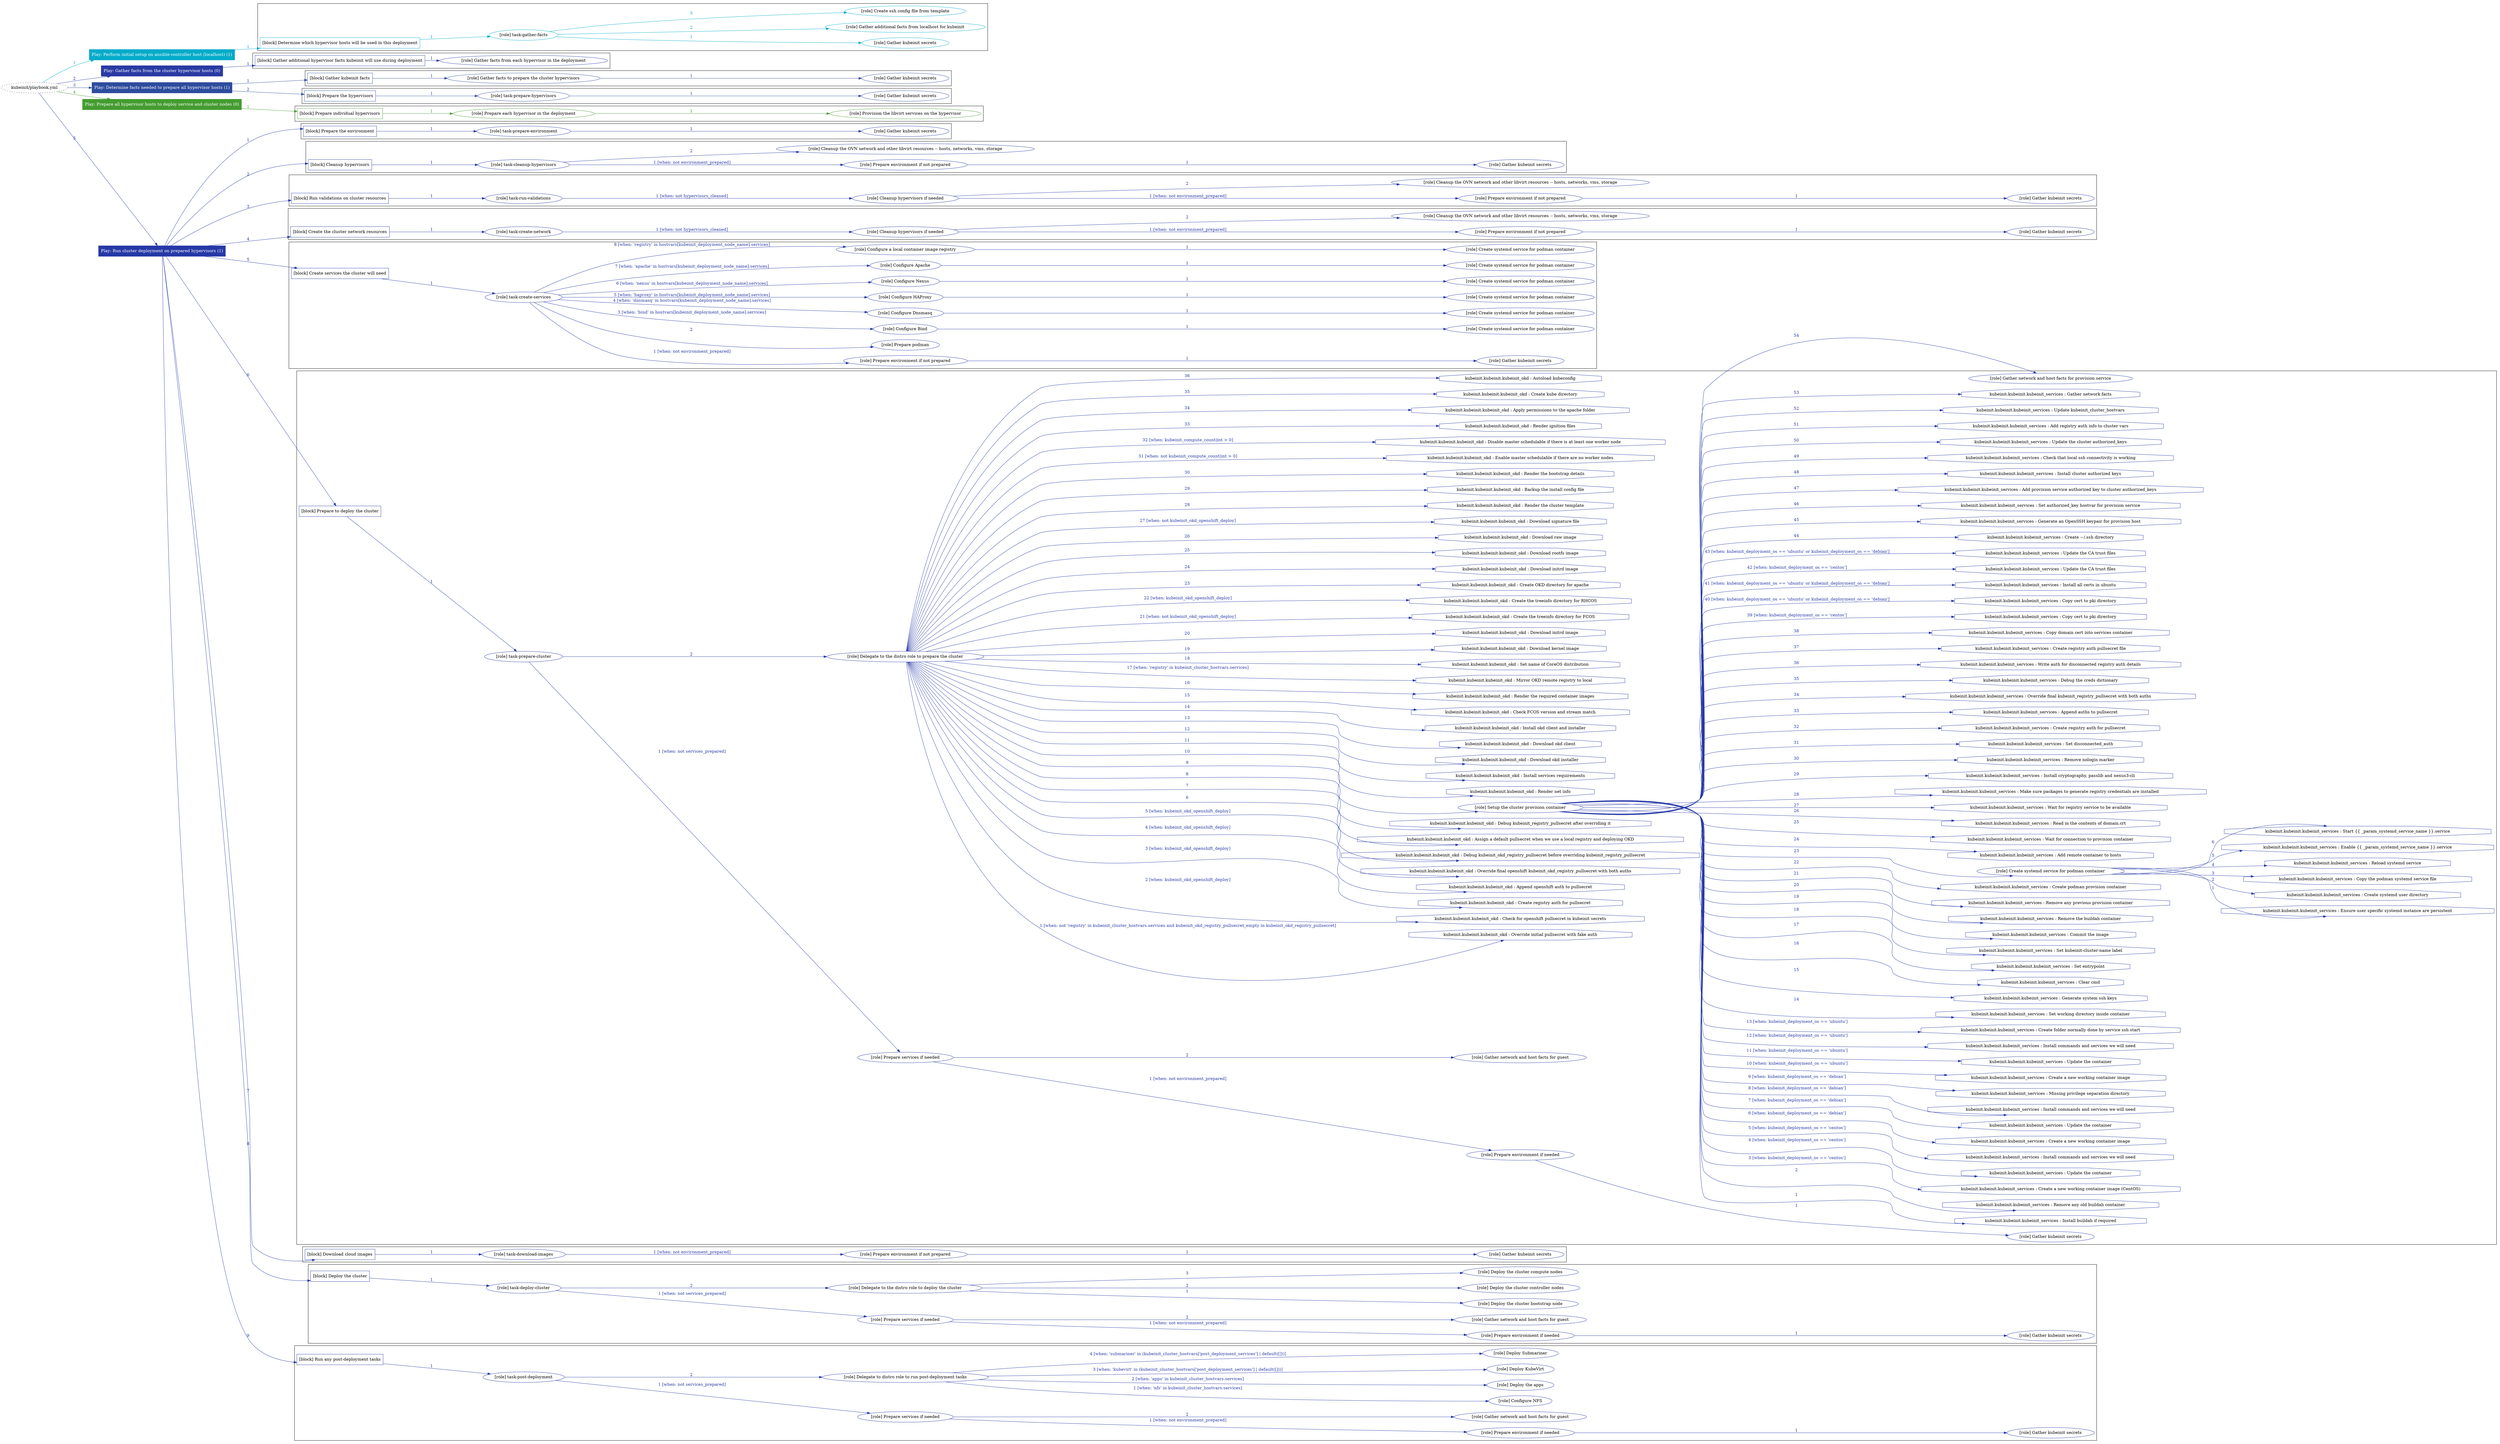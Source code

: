 digraph {
	graph [concentrate=true ordering=in rankdir=LR ratio=fill]
	edge [esep=5 sep=10]
	"kubeinit/playbook.yml" [URL="/home/runner/work/kubeinit/kubeinit/kubeinit/playbook.yml" id=playbook_5c62a9ac style=dotted]
	"kubeinit/playbook.yml" -> play_77007218 [label="1 " color="#03abc9" fontcolor="#03abc9" id=edge_4c583fb0 labeltooltip="1 " tooltip="1 "]
	subgraph "Play: Perform initial setup on ansible-controller host (localhost) (1)" {
		play_77007218 [label="Play: Perform initial setup on ansible-controller host (localhost) (1)" URL="/home/runner/work/kubeinit/kubeinit/kubeinit/playbook.yml" color="#03abc9" fontcolor="#ffffff" id=play_77007218 shape=box style=filled tooltip=localhost]
		play_77007218 -> block_69f8ada1 [label=1 color="#03abc9" fontcolor="#03abc9" id=edge_53c5d420 labeltooltip=1 tooltip=1]
		subgraph cluster_block_69f8ada1 {
			block_69f8ada1 [label="[block] Determine which hypervisor hosts will be used in this deployment" URL="/home/runner/work/kubeinit/kubeinit/kubeinit/playbook.yml" color="#03abc9" id=block_69f8ada1 labeltooltip="Determine which hypervisor hosts will be used in this deployment" shape=box tooltip="Determine which hypervisor hosts will be used in this deployment"]
			block_69f8ada1 -> role_9f593301 [label="1 " color="#03abc9" fontcolor="#03abc9" id=edge_3dc82358 labeltooltip="1 " tooltip="1 "]
			subgraph "task-gather-facts" {
				role_9f593301 [label="[role] task-gather-facts" URL="/home/runner/work/kubeinit/kubeinit/kubeinit/playbook.yml" color="#03abc9" id=role_9f593301 tooltip="task-gather-facts"]
				role_9f593301 -> role_e2a45a89 [label="1 " color="#03abc9" fontcolor="#03abc9" id=edge_72964ada labeltooltip="1 " tooltip="1 "]
				subgraph "Gather kubeinit secrets" {
					role_e2a45a89 [label="[role] Gather kubeinit secrets" URL="/home/runner/.ansible/collections/ansible_collections/kubeinit/kubeinit/roles/kubeinit_prepare/tasks/build_hypervisors_group.yml" color="#03abc9" id=role_e2a45a89 tooltip="Gather kubeinit secrets"]
				}
				role_9f593301 -> role_060aba84 [label="2 " color="#03abc9" fontcolor="#03abc9" id=edge_70dc6610 labeltooltip="2 " tooltip="2 "]
				subgraph "Gather additional facts from localhost for kubeinit" {
					role_060aba84 [label="[role] Gather additional facts from localhost for kubeinit" URL="/home/runner/.ansible/collections/ansible_collections/kubeinit/kubeinit/roles/kubeinit_prepare/tasks/build_hypervisors_group.yml" color="#03abc9" id=role_060aba84 tooltip="Gather additional facts from localhost for kubeinit"]
				}
				role_9f593301 -> role_2479db50 [label="3 " color="#03abc9" fontcolor="#03abc9" id=edge_c7910ce5 labeltooltip="3 " tooltip="3 "]
				subgraph "Create ssh config file from template" {
					role_2479db50 [label="[role] Create ssh config file from template" URL="/home/runner/.ansible/collections/ansible_collections/kubeinit/kubeinit/roles/kubeinit_prepare/tasks/build_hypervisors_group.yml" color="#03abc9" id=role_2479db50 tooltip="Create ssh config file from template"]
				}
			}
		}
	}
	"kubeinit/playbook.yml" -> play_e9b30ef1 [label="2 " color="#293aa3" fontcolor="#293aa3" id=edge_daaef517 labeltooltip="2 " tooltip="2 "]
	subgraph "Play: Gather facts from the cluster hypervisor hosts (0)" {
		play_e9b30ef1 [label="Play: Gather facts from the cluster hypervisor hosts (0)" URL="/home/runner/work/kubeinit/kubeinit/kubeinit/playbook.yml" color="#293aa3" fontcolor="#ffffff" id=play_e9b30ef1 shape=box style=filled tooltip="Play: Gather facts from the cluster hypervisor hosts (0)"]
		play_e9b30ef1 -> block_db70e15e [label=1 color="#293aa3" fontcolor="#293aa3" id=edge_fb6ba588 labeltooltip=1 tooltip=1]
		subgraph cluster_block_db70e15e {
			block_db70e15e [label="[block] Gather additional hypervisor facts kubeinit will use during deployment" URL="/home/runner/work/kubeinit/kubeinit/kubeinit/playbook.yml" color="#293aa3" id=block_db70e15e labeltooltip="Gather additional hypervisor facts kubeinit will use during deployment" shape=box tooltip="Gather additional hypervisor facts kubeinit will use during deployment"]
			block_db70e15e -> role_ac31b08e [label="1 " color="#293aa3" fontcolor="#293aa3" id=edge_4fda14c6 labeltooltip="1 " tooltip="1 "]
			subgraph "Gather facts from each hypervisor in the deployment" {
				role_ac31b08e [label="[role] Gather facts from each hypervisor in the deployment" URL="/home/runner/work/kubeinit/kubeinit/kubeinit/playbook.yml" color="#293aa3" id=role_ac31b08e tooltip="Gather facts from each hypervisor in the deployment"]
			}
		}
	}
	"kubeinit/playbook.yml" -> play_33473123 [label="3 " color="#2e4c9e" fontcolor="#2e4c9e" id=edge_74495e8b labeltooltip="3 " tooltip="3 "]
	subgraph "Play: Determine facts needed to prepare all hypervisor hosts (1)" {
		play_33473123 [label="Play: Determine facts needed to prepare all hypervisor hosts (1)" URL="/home/runner/work/kubeinit/kubeinit/kubeinit/playbook.yml" color="#2e4c9e" fontcolor="#ffffff" id=play_33473123 shape=box style=filled tooltip=localhost]
		play_33473123 -> block_d22dfde7 [label=1 color="#2e4c9e" fontcolor="#2e4c9e" id=edge_c8e61c7f labeltooltip=1 tooltip=1]
		subgraph cluster_block_d22dfde7 {
			block_d22dfde7 [label="[block] Gather kubeinit facts" URL="/home/runner/work/kubeinit/kubeinit/kubeinit/playbook.yml" color="#2e4c9e" id=block_d22dfde7 labeltooltip="Gather kubeinit facts" shape=box tooltip="Gather kubeinit facts"]
			block_d22dfde7 -> role_d2bcbef3 [label="1 " color="#2e4c9e" fontcolor="#2e4c9e" id=edge_c3e1f973 labeltooltip="1 " tooltip="1 "]
			subgraph "Gather facts to prepare the cluster hypervisors" {
				role_d2bcbef3 [label="[role] Gather facts to prepare the cluster hypervisors" URL="/home/runner/work/kubeinit/kubeinit/kubeinit/playbook.yml" color="#2e4c9e" id=role_d2bcbef3 tooltip="Gather facts to prepare the cluster hypervisors"]
				role_d2bcbef3 -> role_1430a679 [label="1 " color="#2e4c9e" fontcolor="#2e4c9e" id=edge_5f40645e labeltooltip="1 " tooltip="1 "]
				subgraph "Gather kubeinit secrets" {
					role_1430a679 [label="[role] Gather kubeinit secrets" URL="/home/runner/.ansible/collections/ansible_collections/kubeinit/kubeinit/roles/kubeinit_prepare/tasks/gather_kubeinit_facts.yml" color="#2e4c9e" id=role_1430a679 tooltip="Gather kubeinit secrets"]
				}
			}
		}
		play_33473123 -> block_8dac7e5a [label=2 color="#2e4c9e" fontcolor="#2e4c9e" id=edge_4fa95aae labeltooltip=2 tooltip=2]
		subgraph cluster_block_8dac7e5a {
			block_8dac7e5a [label="[block] Prepare the hypervisors" URL="/home/runner/work/kubeinit/kubeinit/kubeinit/playbook.yml" color="#2e4c9e" id=block_8dac7e5a labeltooltip="Prepare the hypervisors" shape=box tooltip="Prepare the hypervisors"]
			block_8dac7e5a -> role_d307fdf0 [label="1 " color="#2e4c9e" fontcolor="#2e4c9e" id=edge_3fc2fc89 labeltooltip="1 " tooltip="1 "]
			subgraph "task-prepare-hypervisors" {
				role_d307fdf0 [label="[role] task-prepare-hypervisors" URL="/home/runner/work/kubeinit/kubeinit/kubeinit/playbook.yml" color="#2e4c9e" id=role_d307fdf0 tooltip="task-prepare-hypervisors"]
				role_d307fdf0 -> role_29d934c1 [label="1 " color="#2e4c9e" fontcolor="#2e4c9e" id=edge_47d02491 labeltooltip="1 " tooltip="1 "]
				subgraph "Gather kubeinit secrets" {
					role_29d934c1 [label="[role] Gather kubeinit secrets" URL="/home/runner/.ansible/collections/ansible_collections/kubeinit/kubeinit/roles/kubeinit_prepare/tasks/gather_kubeinit_facts.yml" color="#2e4c9e" id=role_29d934c1 tooltip="Gather kubeinit secrets"]
				}
			}
		}
	}
	"kubeinit/playbook.yml" -> play_a9fb81dc [label="4 " color="#449c30" fontcolor="#449c30" id=edge_9d5181fc labeltooltip="4 " tooltip="4 "]
	subgraph "Play: Prepare all hypervisor hosts to deploy service and cluster nodes (0)" {
		play_a9fb81dc [label="Play: Prepare all hypervisor hosts to deploy service and cluster nodes (0)" URL="/home/runner/work/kubeinit/kubeinit/kubeinit/playbook.yml" color="#449c30" fontcolor="#ffffff" id=play_a9fb81dc shape=box style=filled tooltip="Play: Prepare all hypervisor hosts to deploy service and cluster nodes (0)"]
		play_a9fb81dc -> block_91507aec [label=1 color="#449c30" fontcolor="#449c30" id=edge_97322eda labeltooltip=1 tooltip=1]
		subgraph cluster_block_91507aec {
			block_91507aec [label="[block] Prepare individual hypervisors" URL="/home/runner/work/kubeinit/kubeinit/kubeinit/playbook.yml" color="#449c30" id=block_91507aec labeltooltip="Prepare individual hypervisors" shape=box tooltip="Prepare individual hypervisors"]
			block_91507aec -> role_469ffd17 [label="1 " color="#449c30" fontcolor="#449c30" id=edge_bc6671be labeltooltip="1 " tooltip="1 "]
			subgraph "Prepare each hypervisor in the deployment" {
				role_469ffd17 [label="[role] Prepare each hypervisor in the deployment" URL="/home/runner/work/kubeinit/kubeinit/kubeinit/playbook.yml" color="#449c30" id=role_469ffd17 tooltip="Prepare each hypervisor in the deployment"]
				role_469ffd17 -> role_32210d15 [label="1 " color="#449c30" fontcolor="#449c30" id=edge_3ee02bec labeltooltip="1 " tooltip="1 "]
				subgraph "Provision the libvirt services on the hypervisor" {
					role_32210d15 [label="[role] Provision the libvirt services on the hypervisor" URL="/home/runner/.ansible/collections/ansible_collections/kubeinit/kubeinit/roles/kubeinit_prepare/tasks/prepare_hypervisor.yml" color="#449c30" id=role_32210d15 tooltip="Provision the libvirt services on the hypervisor"]
				}
			}
		}
	}
	"kubeinit/playbook.yml" -> play_fedd53c3 [label="5 " color="#2638a6" fontcolor="#2638a6" id=edge_e9e27bdf labeltooltip="5 " tooltip="5 "]
	subgraph "Play: Run cluster deployment on prepared hypervisors (1)" {
		play_fedd53c3 [label="Play: Run cluster deployment on prepared hypervisors (1)" URL="/home/runner/work/kubeinit/kubeinit/kubeinit/playbook.yml" color="#2638a6" fontcolor="#ffffff" id=play_fedd53c3 shape=box style=filled tooltip=localhost]
		play_fedd53c3 -> block_c92c1c6e [label=1 color="#2638a6" fontcolor="#2638a6" id=edge_d6d4e609 labeltooltip=1 tooltip=1]
		subgraph cluster_block_c92c1c6e {
			block_c92c1c6e [label="[block] Prepare the environment" URL="/home/runner/work/kubeinit/kubeinit/kubeinit/playbook.yml" color="#2638a6" id=block_c92c1c6e labeltooltip="Prepare the environment" shape=box tooltip="Prepare the environment"]
			block_c92c1c6e -> role_baacf2cd [label="1 " color="#2638a6" fontcolor="#2638a6" id=edge_e4ce7b6a labeltooltip="1 " tooltip="1 "]
			subgraph "task-prepare-environment" {
				role_baacf2cd [label="[role] task-prepare-environment" URL="/home/runner/work/kubeinit/kubeinit/kubeinit/playbook.yml" color="#2638a6" id=role_baacf2cd tooltip="task-prepare-environment"]
				role_baacf2cd -> role_7e75aae8 [label="1 " color="#2638a6" fontcolor="#2638a6" id=edge_60052847 labeltooltip="1 " tooltip="1 "]
				subgraph "Gather kubeinit secrets" {
					role_7e75aae8 [label="[role] Gather kubeinit secrets" URL="/home/runner/.ansible/collections/ansible_collections/kubeinit/kubeinit/roles/kubeinit_prepare/tasks/gather_kubeinit_facts.yml" color="#2638a6" id=role_7e75aae8 tooltip="Gather kubeinit secrets"]
				}
			}
		}
		play_fedd53c3 -> block_1fe0973d [label=2 color="#2638a6" fontcolor="#2638a6" id=edge_9b6c7020 labeltooltip=2 tooltip=2]
		subgraph cluster_block_1fe0973d {
			block_1fe0973d [label="[block] Cleanup hypervisors" URL="/home/runner/work/kubeinit/kubeinit/kubeinit/playbook.yml" color="#2638a6" id=block_1fe0973d labeltooltip="Cleanup hypervisors" shape=box tooltip="Cleanup hypervisors"]
			block_1fe0973d -> role_00fb265a [label="1 " color="#2638a6" fontcolor="#2638a6" id=edge_758cbadd labeltooltip="1 " tooltip="1 "]
			subgraph "task-cleanup-hypervisors" {
				role_00fb265a [label="[role] task-cleanup-hypervisors" URL="/home/runner/work/kubeinit/kubeinit/kubeinit/playbook.yml" color="#2638a6" id=role_00fb265a tooltip="task-cleanup-hypervisors"]
				role_00fb265a -> role_4421b33b [label="1 [when: not environment_prepared]" color="#2638a6" fontcolor="#2638a6" id=edge_a7f4489b labeltooltip="1 [when: not environment_prepared]" tooltip="1 [when: not environment_prepared]"]
				subgraph "Prepare environment if not prepared" {
					role_4421b33b [label="[role] Prepare environment if not prepared" URL="/home/runner/.ansible/collections/ansible_collections/kubeinit/kubeinit/roles/kubeinit_prepare/tasks/cleanup_hypervisors.yml" color="#2638a6" id=role_4421b33b tooltip="Prepare environment if not prepared"]
					role_4421b33b -> role_68ea08f1 [label="1 " color="#2638a6" fontcolor="#2638a6" id=edge_56bb10ad labeltooltip="1 " tooltip="1 "]
					subgraph "Gather kubeinit secrets" {
						role_68ea08f1 [label="[role] Gather kubeinit secrets" URL="/home/runner/.ansible/collections/ansible_collections/kubeinit/kubeinit/roles/kubeinit_prepare/tasks/gather_kubeinit_facts.yml" color="#2638a6" id=role_68ea08f1 tooltip="Gather kubeinit secrets"]
					}
				}
				role_00fb265a -> role_e5c2195b [label="2 " color="#2638a6" fontcolor="#2638a6" id=edge_1fe08683 labeltooltip="2 " tooltip="2 "]
				subgraph "Cleanup the OVN network and other libvirt resources -- hosts, networks, vms, storage" {
					role_e5c2195b [label="[role] Cleanup the OVN network and other libvirt resources -- hosts, networks, vms, storage" URL="/home/runner/.ansible/collections/ansible_collections/kubeinit/kubeinit/roles/kubeinit_prepare/tasks/cleanup_hypervisors.yml" color="#2638a6" id=role_e5c2195b tooltip="Cleanup the OVN network and other libvirt resources -- hosts, networks, vms, storage"]
				}
			}
		}
		play_fedd53c3 -> block_927ea90e [label=3 color="#2638a6" fontcolor="#2638a6" id=edge_33814b4a labeltooltip=3 tooltip=3]
		subgraph cluster_block_927ea90e {
			block_927ea90e [label="[block] Run validations on cluster resources" URL="/home/runner/work/kubeinit/kubeinit/kubeinit/playbook.yml" color="#2638a6" id=block_927ea90e labeltooltip="Run validations on cluster resources" shape=box tooltip="Run validations on cluster resources"]
			block_927ea90e -> role_8cda9cb0 [label="1 " color="#2638a6" fontcolor="#2638a6" id=edge_7a935c47 labeltooltip="1 " tooltip="1 "]
			subgraph "task-run-validations" {
				role_8cda9cb0 [label="[role] task-run-validations" URL="/home/runner/work/kubeinit/kubeinit/kubeinit/playbook.yml" color="#2638a6" id=role_8cda9cb0 tooltip="task-run-validations"]
				role_8cda9cb0 -> role_d706f0ee [label="1 [when: not hypervisors_cleaned]" color="#2638a6" fontcolor="#2638a6" id=edge_a3143f04 labeltooltip="1 [when: not hypervisors_cleaned]" tooltip="1 [when: not hypervisors_cleaned]"]
				subgraph "Cleanup hypervisors if needed" {
					role_d706f0ee [label="[role] Cleanup hypervisors if needed" URL="/home/runner/.ansible/collections/ansible_collections/kubeinit/kubeinit/roles/kubeinit_validations/tasks/main.yml" color="#2638a6" id=role_d706f0ee tooltip="Cleanup hypervisors if needed"]
					role_d706f0ee -> role_4470e21a [label="1 [when: not environment_prepared]" color="#2638a6" fontcolor="#2638a6" id=edge_8034791a labeltooltip="1 [when: not environment_prepared]" tooltip="1 [when: not environment_prepared]"]
					subgraph "Prepare environment if not prepared" {
						role_4470e21a [label="[role] Prepare environment if not prepared" URL="/home/runner/.ansible/collections/ansible_collections/kubeinit/kubeinit/roles/kubeinit_prepare/tasks/cleanup_hypervisors.yml" color="#2638a6" id=role_4470e21a tooltip="Prepare environment if not prepared"]
						role_4470e21a -> role_1f68fdb8 [label="1 " color="#2638a6" fontcolor="#2638a6" id=edge_ab2b551f labeltooltip="1 " tooltip="1 "]
						subgraph "Gather kubeinit secrets" {
							role_1f68fdb8 [label="[role] Gather kubeinit secrets" URL="/home/runner/.ansible/collections/ansible_collections/kubeinit/kubeinit/roles/kubeinit_prepare/tasks/gather_kubeinit_facts.yml" color="#2638a6" id=role_1f68fdb8 tooltip="Gather kubeinit secrets"]
						}
					}
					role_d706f0ee -> role_324468bf [label="2 " color="#2638a6" fontcolor="#2638a6" id=edge_5b3a74d2 labeltooltip="2 " tooltip="2 "]
					subgraph "Cleanup the OVN network and other libvirt resources -- hosts, networks, vms, storage" {
						role_324468bf [label="[role] Cleanup the OVN network and other libvirt resources -- hosts, networks, vms, storage" URL="/home/runner/.ansible/collections/ansible_collections/kubeinit/kubeinit/roles/kubeinit_prepare/tasks/cleanup_hypervisors.yml" color="#2638a6" id=role_324468bf tooltip="Cleanup the OVN network and other libvirt resources -- hosts, networks, vms, storage"]
					}
				}
			}
		}
		play_fedd53c3 -> block_2d95541a [label=4 color="#2638a6" fontcolor="#2638a6" id=edge_5c6e7627 labeltooltip=4 tooltip=4]
		subgraph cluster_block_2d95541a {
			block_2d95541a [label="[block] Create the cluster network resources" URL="/home/runner/work/kubeinit/kubeinit/kubeinit/playbook.yml" color="#2638a6" id=block_2d95541a labeltooltip="Create the cluster network resources" shape=box tooltip="Create the cluster network resources"]
			block_2d95541a -> role_14eed5f7 [label="1 " color="#2638a6" fontcolor="#2638a6" id=edge_21fc04b5 labeltooltip="1 " tooltip="1 "]
			subgraph "task-create-network" {
				role_14eed5f7 [label="[role] task-create-network" URL="/home/runner/work/kubeinit/kubeinit/kubeinit/playbook.yml" color="#2638a6" id=role_14eed5f7 tooltip="task-create-network"]
				role_14eed5f7 -> role_0ccae971 [label="1 [when: not hypervisors_cleaned]" color="#2638a6" fontcolor="#2638a6" id=edge_86cb1357 labeltooltip="1 [when: not hypervisors_cleaned]" tooltip="1 [when: not hypervisors_cleaned]"]
				subgraph "Cleanup hypervisors if needed" {
					role_0ccae971 [label="[role] Cleanup hypervisors if needed" URL="/home/runner/.ansible/collections/ansible_collections/kubeinit/kubeinit/roles/kubeinit_libvirt/tasks/create_network.yml" color="#2638a6" id=role_0ccae971 tooltip="Cleanup hypervisors if needed"]
					role_0ccae971 -> role_8a93e07c [label="1 [when: not environment_prepared]" color="#2638a6" fontcolor="#2638a6" id=edge_74f90f3a labeltooltip="1 [when: not environment_prepared]" tooltip="1 [when: not environment_prepared]"]
					subgraph "Prepare environment if not prepared" {
						role_8a93e07c [label="[role] Prepare environment if not prepared" URL="/home/runner/.ansible/collections/ansible_collections/kubeinit/kubeinit/roles/kubeinit_prepare/tasks/cleanup_hypervisors.yml" color="#2638a6" id=role_8a93e07c tooltip="Prepare environment if not prepared"]
						role_8a93e07c -> role_c24c898d [label="1 " color="#2638a6" fontcolor="#2638a6" id=edge_db3be492 labeltooltip="1 " tooltip="1 "]
						subgraph "Gather kubeinit secrets" {
							role_c24c898d [label="[role] Gather kubeinit secrets" URL="/home/runner/.ansible/collections/ansible_collections/kubeinit/kubeinit/roles/kubeinit_prepare/tasks/gather_kubeinit_facts.yml" color="#2638a6" id=role_c24c898d tooltip="Gather kubeinit secrets"]
						}
					}
					role_0ccae971 -> role_125c2e56 [label="2 " color="#2638a6" fontcolor="#2638a6" id=edge_08ef216a labeltooltip="2 " tooltip="2 "]
					subgraph "Cleanup the OVN network and other libvirt resources -- hosts, networks, vms, storage" {
						role_125c2e56 [label="[role] Cleanup the OVN network and other libvirt resources -- hosts, networks, vms, storage" URL="/home/runner/.ansible/collections/ansible_collections/kubeinit/kubeinit/roles/kubeinit_prepare/tasks/cleanup_hypervisors.yml" color="#2638a6" id=role_125c2e56 tooltip="Cleanup the OVN network and other libvirt resources -- hosts, networks, vms, storage"]
					}
				}
			}
		}
		play_fedd53c3 -> block_3f98f483 [label=5 color="#2638a6" fontcolor="#2638a6" id=edge_2b689f04 labeltooltip=5 tooltip=5]
		subgraph cluster_block_3f98f483 {
			block_3f98f483 [label="[block] Create services the cluster will need" URL="/home/runner/work/kubeinit/kubeinit/kubeinit/playbook.yml" color="#2638a6" id=block_3f98f483 labeltooltip="Create services the cluster will need" shape=box tooltip="Create services the cluster will need"]
			block_3f98f483 -> role_4197270e [label="1 " color="#2638a6" fontcolor="#2638a6" id=edge_d0f5ca04 labeltooltip="1 " tooltip="1 "]
			subgraph "task-create-services" {
				role_4197270e [label="[role] task-create-services" URL="/home/runner/work/kubeinit/kubeinit/kubeinit/playbook.yml" color="#2638a6" id=role_4197270e tooltip="task-create-services"]
				role_4197270e -> role_f3f38706 [label="1 [when: not environment_prepared]" color="#2638a6" fontcolor="#2638a6" id=edge_57b28715 labeltooltip="1 [when: not environment_prepared]" tooltip="1 [when: not environment_prepared]"]
				subgraph "Prepare environment if not prepared" {
					role_f3f38706 [label="[role] Prepare environment if not prepared" URL="/home/runner/.ansible/collections/ansible_collections/kubeinit/kubeinit/roles/kubeinit_services/tasks/main.yml" color="#2638a6" id=role_f3f38706 tooltip="Prepare environment if not prepared"]
					role_f3f38706 -> role_0caa7efa [label="1 " color="#2638a6" fontcolor="#2638a6" id=edge_3a5d5522 labeltooltip="1 " tooltip="1 "]
					subgraph "Gather kubeinit secrets" {
						role_0caa7efa [label="[role] Gather kubeinit secrets" URL="/home/runner/.ansible/collections/ansible_collections/kubeinit/kubeinit/roles/kubeinit_prepare/tasks/gather_kubeinit_facts.yml" color="#2638a6" id=role_0caa7efa tooltip="Gather kubeinit secrets"]
					}
				}
				role_4197270e -> role_a3af56b7 [label="2 " color="#2638a6" fontcolor="#2638a6" id=edge_d0638c8b labeltooltip="2 " tooltip="2 "]
				subgraph "Prepare podman" {
					role_a3af56b7 [label="[role] Prepare podman" URL="/home/runner/.ansible/collections/ansible_collections/kubeinit/kubeinit/roles/kubeinit_services/tasks/00_create_service_pod.yml" color="#2638a6" id=role_a3af56b7 tooltip="Prepare podman"]
				}
				role_4197270e -> role_597758a2 [label="3 [when: 'bind' in hostvars[kubeinit_deployment_node_name].services]" color="#2638a6" fontcolor="#2638a6" id=edge_df6614a6 labeltooltip="3 [when: 'bind' in hostvars[kubeinit_deployment_node_name].services]" tooltip="3 [when: 'bind' in hostvars[kubeinit_deployment_node_name].services]"]
				subgraph "Configure Bind" {
					role_597758a2 [label="[role] Configure Bind" URL="/home/runner/.ansible/collections/ansible_collections/kubeinit/kubeinit/roles/kubeinit_services/tasks/start_services_containers.yml" color="#2638a6" id=role_597758a2 tooltip="Configure Bind"]
					role_597758a2 -> role_362c562e [label="1 " color="#2638a6" fontcolor="#2638a6" id=edge_86bf7f8d labeltooltip="1 " tooltip="1 "]
					subgraph "Create systemd service for podman container" {
						role_362c562e [label="[role] Create systemd service for podman container" URL="/home/runner/.ansible/collections/ansible_collections/kubeinit/kubeinit/roles/kubeinit_bind/tasks/main.yml" color="#2638a6" id=role_362c562e tooltip="Create systemd service for podman container"]
					}
				}
				role_4197270e -> role_da327068 [label="4 [when: 'dnsmasq' in hostvars[kubeinit_deployment_node_name].services]" color="#2638a6" fontcolor="#2638a6" id=edge_65854523 labeltooltip="4 [when: 'dnsmasq' in hostvars[kubeinit_deployment_node_name].services]" tooltip="4 [when: 'dnsmasq' in hostvars[kubeinit_deployment_node_name].services]"]
				subgraph "Configure Dnsmasq" {
					role_da327068 [label="[role] Configure Dnsmasq" URL="/home/runner/.ansible/collections/ansible_collections/kubeinit/kubeinit/roles/kubeinit_services/tasks/start_services_containers.yml" color="#2638a6" id=role_da327068 tooltip="Configure Dnsmasq"]
					role_da327068 -> role_99529f20 [label="1 " color="#2638a6" fontcolor="#2638a6" id=edge_6e37b9c0 labeltooltip="1 " tooltip="1 "]
					subgraph "Create systemd service for podman container" {
						role_99529f20 [label="[role] Create systemd service for podman container" URL="/home/runner/.ansible/collections/ansible_collections/kubeinit/kubeinit/roles/kubeinit_dnsmasq/tasks/main.yml" color="#2638a6" id=role_99529f20 tooltip="Create systemd service for podman container"]
					}
				}
				role_4197270e -> role_31c9dd3a [label="5 [when: 'haproxy' in hostvars[kubeinit_deployment_node_name].services]" color="#2638a6" fontcolor="#2638a6" id=edge_3e9793fe labeltooltip="5 [when: 'haproxy' in hostvars[kubeinit_deployment_node_name].services]" tooltip="5 [when: 'haproxy' in hostvars[kubeinit_deployment_node_name].services]"]
				subgraph "Configure HAProxy" {
					role_31c9dd3a [label="[role] Configure HAProxy" URL="/home/runner/.ansible/collections/ansible_collections/kubeinit/kubeinit/roles/kubeinit_services/tasks/start_services_containers.yml" color="#2638a6" id=role_31c9dd3a tooltip="Configure HAProxy"]
					role_31c9dd3a -> role_04348c4b [label="1 " color="#2638a6" fontcolor="#2638a6" id=edge_275914ed labeltooltip="1 " tooltip="1 "]
					subgraph "Create systemd service for podman container" {
						role_04348c4b [label="[role] Create systemd service for podman container" URL="/home/runner/.ansible/collections/ansible_collections/kubeinit/kubeinit/roles/kubeinit_haproxy/tasks/main.yml" color="#2638a6" id=role_04348c4b tooltip="Create systemd service for podman container"]
					}
				}
				role_4197270e -> role_9b018ce2 [label="6 [when: 'nexus' in hostvars[kubeinit_deployment_node_name].services]" color="#2638a6" fontcolor="#2638a6" id=edge_7951af68 labeltooltip="6 [when: 'nexus' in hostvars[kubeinit_deployment_node_name].services]" tooltip="6 [when: 'nexus' in hostvars[kubeinit_deployment_node_name].services]"]
				subgraph "Configure Nexus" {
					role_9b018ce2 [label="[role] Configure Nexus" URL="/home/runner/.ansible/collections/ansible_collections/kubeinit/kubeinit/roles/kubeinit_services/tasks/start_services_containers.yml" color="#2638a6" id=role_9b018ce2 tooltip="Configure Nexus"]
					role_9b018ce2 -> role_a1a3b542 [label="1 " color="#2638a6" fontcolor="#2638a6" id=edge_a89e87de labeltooltip="1 " tooltip="1 "]
					subgraph "Create systemd service for podman container" {
						role_a1a3b542 [label="[role] Create systemd service for podman container" URL="/home/runner/.ansible/collections/ansible_collections/kubeinit/kubeinit/roles/kubeinit_nexus/tasks/main.yml" color="#2638a6" id=role_a1a3b542 tooltip="Create systemd service for podman container"]
					}
				}
				role_4197270e -> role_7f80133b [label="7 [when: 'apache' in hostvars[kubeinit_deployment_node_name].services]" color="#2638a6" fontcolor="#2638a6" id=edge_1c1364fc labeltooltip="7 [when: 'apache' in hostvars[kubeinit_deployment_node_name].services]" tooltip="7 [when: 'apache' in hostvars[kubeinit_deployment_node_name].services]"]
				subgraph "Configure Apache" {
					role_7f80133b [label="[role] Configure Apache" URL="/home/runner/.ansible/collections/ansible_collections/kubeinit/kubeinit/roles/kubeinit_services/tasks/start_services_containers.yml" color="#2638a6" id=role_7f80133b tooltip="Configure Apache"]
					role_7f80133b -> role_df63b771 [label="1 " color="#2638a6" fontcolor="#2638a6" id=edge_05f3478d labeltooltip="1 " tooltip="1 "]
					subgraph "Create systemd service for podman container" {
						role_df63b771 [label="[role] Create systemd service for podman container" URL="/home/runner/.ansible/collections/ansible_collections/kubeinit/kubeinit/roles/kubeinit_apache/tasks/main.yml" color="#2638a6" id=role_df63b771 tooltip="Create systemd service for podman container"]
					}
				}
				role_4197270e -> role_90c2313d [label="8 [when: 'registry' in hostvars[kubeinit_deployment_node_name].services]" color="#2638a6" fontcolor="#2638a6" id=edge_037b35d5 labeltooltip="8 [when: 'registry' in hostvars[kubeinit_deployment_node_name].services]" tooltip="8 [when: 'registry' in hostvars[kubeinit_deployment_node_name].services]"]
				subgraph "Configure a local container image registry" {
					role_90c2313d [label="[role] Configure a local container image registry" URL="/home/runner/.ansible/collections/ansible_collections/kubeinit/kubeinit/roles/kubeinit_services/tasks/start_services_containers.yml" color="#2638a6" id=role_90c2313d tooltip="Configure a local container image registry"]
					role_90c2313d -> role_a4ca5300 [label="1 " color="#2638a6" fontcolor="#2638a6" id=edge_f6330156 labeltooltip="1 " tooltip="1 "]
					subgraph "Create systemd service for podman container" {
						role_a4ca5300 [label="[role] Create systemd service for podman container" URL="/home/runner/.ansible/collections/ansible_collections/kubeinit/kubeinit/roles/kubeinit_registry/tasks/main.yml" color="#2638a6" id=role_a4ca5300 tooltip="Create systemd service for podman container"]
					}
				}
			}
		}
		play_fedd53c3 -> block_5f767324 [label=6 color="#2638a6" fontcolor="#2638a6" id=edge_53f52be7 labeltooltip=6 tooltip=6]
		subgraph cluster_block_5f767324 {
			block_5f767324 [label="[block] Prepare to deploy the cluster" URL="/home/runner/work/kubeinit/kubeinit/kubeinit/playbook.yml" color="#2638a6" id=block_5f767324 labeltooltip="Prepare to deploy the cluster" shape=box tooltip="Prepare to deploy the cluster"]
			block_5f767324 -> role_7385c9e4 [label="1 " color="#2638a6" fontcolor="#2638a6" id=edge_7cae3bac labeltooltip="1 " tooltip="1 "]
			subgraph "task-prepare-cluster" {
				role_7385c9e4 [label="[role] task-prepare-cluster" URL="/home/runner/work/kubeinit/kubeinit/kubeinit/playbook.yml" color="#2638a6" id=role_7385c9e4 tooltip="task-prepare-cluster"]
				role_7385c9e4 -> role_750d4de1 [label="1 [when: not services_prepared]" color="#2638a6" fontcolor="#2638a6" id=edge_81eec4ab labeltooltip="1 [when: not services_prepared]" tooltip="1 [when: not services_prepared]"]
				subgraph "Prepare services if needed" {
					role_750d4de1 [label="[role] Prepare services if needed" URL="/home/runner/.ansible/collections/ansible_collections/kubeinit/kubeinit/roles/kubeinit_prepare/tasks/prepare_cluster.yml" color="#2638a6" id=role_750d4de1 tooltip="Prepare services if needed"]
					role_750d4de1 -> role_4683aadd [label="1 [when: not environment_prepared]" color="#2638a6" fontcolor="#2638a6" id=edge_f147e776 labeltooltip="1 [when: not environment_prepared]" tooltip="1 [when: not environment_prepared]"]
					subgraph "Prepare environment if needed" {
						role_4683aadd [label="[role] Prepare environment if needed" URL="/home/runner/.ansible/collections/ansible_collections/kubeinit/kubeinit/roles/kubeinit_services/tasks/prepare_services.yml" color="#2638a6" id=role_4683aadd tooltip="Prepare environment if needed"]
						role_4683aadd -> role_15c4f8cb [label="1 " color="#2638a6" fontcolor="#2638a6" id=edge_83325e64 labeltooltip="1 " tooltip="1 "]
						subgraph "Gather kubeinit secrets" {
							role_15c4f8cb [label="[role] Gather kubeinit secrets" URL="/home/runner/.ansible/collections/ansible_collections/kubeinit/kubeinit/roles/kubeinit_prepare/tasks/gather_kubeinit_facts.yml" color="#2638a6" id=role_15c4f8cb tooltip="Gather kubeinit secrets"]
						}
					}
					role_750d4de1 -> role_0a5818e3 [label="2 " color="#2638a6" fontcolor="#2638a6" id=edge_c46b5b2f labeltooltip="2 " tooltip="2 "]
					subgraph "Gather network and host facts for guest" {
						role_0a5818e3 [label="[role] Gather network and host facts for guest" URL="/home/runner/.ansible/collections/ansible_collections/kubeinit/kubeinit/roles/kubeinit_services/tasks/prepare_services.yml" color="#2638a6" id=role_0a5818e3 tooltip="Gather network and host facts for guest"]
					}
				}
				role_7385c9e4 -> role_feef9870 [label="2 " color="#2638a6" fontcolor="#2638a6" id=edge_5638cb0c labeltooltip="2 " tooltip="2 "]
				subgraph "Delegate to the distro role to prepare the cluster" {
					role_feef9870 [label="[role] Delegate to the distro role to prepare the cluster" URL="/home/runner/.ansible/collections/ansible_collections/kubeinit/kubeinit/roles/kubeinit_prepare/tasks/prepare_cluster.yml" color="#2638a6" id=role_feef9870 tooltip="Delegate to the distro role to prepare the cluster"]
					task_a5bed4ea [label="kubeinit.kubeinit.kubeinit_okd : Override initial pullsecret with fake auth" URL="/home/runner/.ansible/collections/ansible_collections/kubeinit/kubeinit/roles/kubeinit_okd/tasks/prepare_cluster.yml" color="#2638a6" id=task_a5bed4ea shape=octagon tooltip="kubeinit.kubeinit.kubeinit_okd : Override initial pullsecret with fake auth"]
					role_feef9870 -> task_a5bed4ea [label="1 [when: not 'registry' in kubeinit_cluster_hostvars.services and kubeinit_okd_registry_pullsecret_empty in kubeinit_okd_registry_pullsecret]" color="#2638a6" fontcolor="#2638a6" id=edge_8dd73730 labeltooltip="1 [when: not 'registry' in kubeinit_cluster_hostvars.services and kubeinit_okd_registry_pullsecret_empty in kubeinit_okd_registry_pullsecret]" tooltip="1 [when: not 'registry' in kubeinit_cluster_hostvars.services and kubeinit_okd_registry_pullsecret_empty in kubeinit_okd_registry_pullsecret]"]
					task_88c95850 [label="kubeinit.kubeinit.kubeinit_okd : Check for openshift pullsecret in kubeinit secrets" URL="/home/runner/.ansible/collections/ansible_collections/kubeinit/kubeinit/roles/kubeinit_okd/tasks/prepare_cluster.yml" color="#2638a6" id=task_88c95850 shape=octagon tooltip="kubeinit.kubeinit.kubeinit_okd : Check for openshift pullsecret in kubeinit secrets"]
					role_feef9870 -> task_88c95850 [label="2 [when: kubeinit_okd_openshift_deploy]" color="#2638a6" fontcolor="#2638a6" id=edge_e5380f21 labeltooltip="2 [when: kubeinit_okd_openshift_deploy]" tooltip="2 [when: kubeinit_okd_openshift_deploy]"]
					task_380f966b [label="kubeinit.kubeinit.kubeinit_okd : Create registry auth for pullsecret" URL="/home/runner/.ansible/collections/ansible_collections/kubeinit/kubeinit/roles/kubeinit_okd/tasks/prepare_cluster.yml" color="#2638a6" id=task_380f966b shape=octagon tooltip="kubeinit.kubeinit.kubeinit_okd : Create registry auth for pullsecret"]
					role_feef9870 -> task_380f966b [label="3 [when: kubeinit_okd_openshift_deploy]" color="#2638a6" fontcolor="#2638a6" id=edge_e031d61a labeltooltip="3 [when: kubeinit_okd_openshift_deploy]" tooltip="3 [when: kubeinit_okd_openshift_deploy]"]
					task_216e8079 [label="kubeinit.kubeinit.kubeinit_okd : Append openshift auth to pullsecret" URL="/home/runner/.ansible/collections/ansible_collections/kubeinit/kubeinit/roles/kubeinit_okd/tasks/prepare_cluster.yml" color="#2638a6" id=task_216e8079 shape=octagon tooltip="kubeinit.kubeinit.kubeinit_okd : Append openshift auth to pullsecret"]
					role_feef9870 -> task_216e8079 [label="4 [when: kubeinit_okd_openshift_deploy]" color="#2638a6" fontcolor="#2638a6" id=edge_8ad747cb labeltooltip="4 [when: kubeinit_okd_openshift_deploy]" tooltip="4 [when: kubeinit_okd_openshift_deploy]"]
					task_94d2f2fb [label="kubeinit.kubeinit.kubeinit_okd : Override final openshift kubeinit_okd_registry_pullsecret with both auths" URL="/home/runner/.ansible/collections/ansible_collections/kubeinit/kubeinit/roles/kubeinit_okd/tasks/prepare_cluster.yml" color="#2638a6" id=task_94d2f2fb shape=octagon tooltip="kubeinit.kubeinit.kubeinit_okd : Override final openshift kubeinit_okd_registry_pullsecret with both auths"]
					role_feef9870 -> task_94d2f2fb [label="5 [when: kubeinit_okd_openshift_deploy]" color="#2638a6" fontcolor="#2638a6" id=edge_32ba4cfe labeltooltip="5 [when: kubeinit_okd_openshift_deploy]" tooltip="5 [when: kubeinit_okd_openshift_deploy]"]
					task_67454872 [label="kubeinit.kubeinit.kubeinit_okd : Debug kubeinit_okd_registry_pullsecret before overriding kubeinit_registry_pullsecret" URL="/home/runner/.ansible/collections/ansible_collections/kubeinit/kubeinit/roles/kubeinit_okd/tasks/prepare_cluster.yml" color="#2638a6" id=task_67454872 shape=octagon tooltip="kubeinit.kubeinit.kubeinit_okd : Debug kubeinit_okd_registry_pullsecret before overriding kubeinit_registry_pullsecret"]
					role_feef9870 -> task_67454872 [label="6 " color="#2638a6" fontcolor="#2638a6" id=edge_84f13063 labeltooltip="6 " tooltip="6 "]
					task_f6381609 [label="kubeinit.kubeinit.kubeinit_okd : Assign a default pullsecret when we use a local registry and deploying OKD" URL="/home/runner/.ansible/collections/ansible_collections/kubeinit/kubeinit/roles/kubeinit_okd/tasks/prepare_cluster.yml" color="#2638a6" id=task_f6381609 shape=octagon tooltip="kubeinit.kubeinit.kubeinit_okd : Assign a default pullsecret when we use a local registry and deploying OKD"]
					role_feef9870 -> task_f6381609 [label="7 " color="#2638a6" fontcolor="#2638a6" id=edge_bfc6c2d8 labeltooltip="7 " tooltip="7 "]
					task_56dd6a69 [label="kubeinit.kubeinit.kubeinit_okd : Debug kubeinit_registry_pullsecret after overriding it" URL="/home/runner/.ansible/collections/ansible_collections/kubeinit/kubeinit/roles/kubeinit_okd/tasks/prepare_cluster.yml" color="#2638a6" id=task_56dd6a69 shape=octagon tooltip="kubeinit.kubeinit.kubeinit_okd : Debug kubeinit_registry_pullsecret after overriding it"]
					role_feef9870 -> task_56dd6a69 [label="8 " color="#2638a6" fontcolor="#2638a6" id=edge_6482a39b labeltooltip="8 " tooltip="8 "]
					role_feef9870 -> role_105f1cfe [label="9 " color="#2638a6" fontcolor="#2638a6" id=edge_0d4e0462 labeltooltip="9 " tooltip="9 "]
					subgraph "Setup the cluster provision container" {
						role_105f1cfe [label="[role] Setup the cluster provision container" URL="/home/runner/.ansible/collections/ansible_collections/kubeinit/kubeinit/roles/kubeinit_okd/tasks/prepare_cluster.yml" color="#2638a6" id=role_105f1cfe tooltip="Setup the cluster provision container"]
						task_3b1fde9c [label="kubeinit.kubeinit.kubeinit_services : Install buildah if required" URL="/home/runner/.ansible/collections/ansible_collections/kubeinit/kubeinit/roles/kubeinit_services/tasks/create_provision_container.yml" color="#2638a6" id=task_3b1fde9c shape=octagon tooltip="kubeinit.kubeinit.kubeinit_services : Install buildah if required"]
						role_105f1cfe -> task_3b1fde9c [label="1 " color="#2638a6" fontcolor="#2638a6" id=edge_295ac34d labeltooltip="1 " tooltip="1 "]
						task_290f09bc [label="kubeinit.kubeinit.kubeinit_services : Remove any old buildah container" URL="/home/runner/.ansible/collections/ansible_collections/kubeinit/kubeinit/roles/kubeinit_services/tasks/create_provision_container.yml" color="#2638a6" id=task_290f09bc shape=octagon tooltip="kubeinit.kubeinit.kubeinit_services : Remove any old buildah container"]
						role_105f1cfe -> task_290f09bc [label="2 " color="#2638a6" fontcolor="#2638a6" id=edge_5f8dac3e labeltooltip="2 " tooltip="2 "]
						task_b83c7c6a [label="kubeinit.kubeinit.kubeinit_services : Create a new working container image (CentOS)" URL="/home/runner/.ansible/collections/ansible_collections/kubeinit/kubeinit/roles/kubeinit_services/tasks/create_provision_container.yml" color="#2638a6" id=task_b83c7c6a shape=octagon tooltip="kubeinit.kubeinit.kubeinit_services : Create a new working container image (CentOS)"]
						role_105f1cfe -> task_b83c7c6a [label="3 [when: kubeinit_deployment_os == 'centos']" color="#2638a6" fontcolor="#2638a6" id=edge_cbb686bc labeltooltip="3 [when: kubeinit_deployment_os == 'centos']" tooltip="3 [when: kubeinit_deployment_os == 'centos']"]
						task_17710c5a [label="kubeinit.kubeinit.kubeinit_services : Update the container" URL="/home/runner/.ansible/collections/ansible_collections/kubeinit/kubeinit/roles/kubeinit_services/tasks/create_provision_container.yml" color="#2638a6" id=task_17710c5a shape=octagon tooltip="kubeinit.kubeinit.kubeinit_services : Update the container"]
						role_105f1cfe -> task_17710c5a [label="4 [when: kubeinit_deployment_os == 'centos']" color="#2638a6" fontcolor="#2638a6" id=edge_a7c13349 labeltooltip="4 [when: kubeinit_deployment_os == 'centos']" tooltip="4 [when: kubeinit_deployment_os == 'centos']"]
						task_6c9122b2 [label="kubeinit.kubeinit.kubeinit_services : Install commands and services we will need" URL="/home/runner/.ansible/collections/ansible_collections/kubeinit/kubeinit/roles/kubeinit_services/tasks/create_provision_container.yml" color="#2638a6" id=task_6c9122b2 shape=octagon tooltip="kubeinit.kubeinit.kubeinit_services : Install commands and services we will need"]
						role_105f1cfe -> task_6c9122b2 [label="5 [when: kubeinit_deployment_os == 'centos']" color="#2638a6" fontcolor="#2638a6" id=edge_bcb4d621 labeltooltip="5 [when: kubeinit_deployment_os == 'centos']" tooltip="5 [when: kubeinit_deployment_os == 'centos']"]
						task_f186e26d [label="kubeinit.kubeinit.kubeinit_services : Create a new working container image" URL="/home/runner/.ansible/collections/ansible_collections/kubeinit/kubeinit/roles/kubeinit_services/tasks/create_provision_container.yml" color="#2638a6" id=task_f186e26d shape=octagon tooltip="kubeinit.kubeinit.kubeinit_services : Create a new working container image"]
						role_105f1cfe -> task_f186e26d [label="6 [when: kubeinit_deployment_os == 'debian']" color="#2638a6" fontcolor="#2638a6" id=edge_b3713951 labeltooltip="6 [when: kubeinit_deployment_os == 'debian']" tooltip="6 [when: kubeinit_deployment_os == 'debian']"]
						task_334b09f2 [label="kubeinit.kubeinit.kubeinit_services : Update the container" URL="/home/runner/.ansible/collections/ansible_collections/kubeinit/kubeinit/roles/kubeinit_services/tasks/create_provision_container.yml" color="#2638a6" id=task_334b09f2 shape=octagon tooltip="kubeinit.kubeinit.kubeinit_services : Update the container"]
						role_105f1cfe -> task_334b09f2 [label="7 [when: kubeinit_deployment_os == 'debian']" color="#2638a6" fontcolor="#2638a6" id=edge_61a63a38 labeltooltip="7 [when: kubeinit_deployment_os == 'debian']" tooltip="7 [when: kubeinit_deployment_os == 'debian']"]
						task_2e526395 [label="kubeinit.kubeinit.kubeinit_services : Install commands and services we will need" URL="/home/runner/.ansible/collections/ansible_collections/kubeinit/kubeinit/roles/kubeinit_services/tasks/create_provision_container.yml" color="#2638a6" id=task_2e526395 shape=octagon tooltip="kubeinit.kubeinit.kubeinit_services : Install commands and services we will need"]
						role_105f1cfe -> task_2e526395 [label="8 [when: kubeinit_deployment_os == 'debian']" color="#2638a6" fontcolor="#2638a6" id=edge_f30c2d85 labeltooltip="8 [when: kubeinit_deployment_os == 'debian']" tooltip="8 [when: kubeinit_deployment_os == 'debian']"]
						task_57c67d84 [label="kubeinit.kubeinit.kubeinit_services : Missing privilege separation directory" URL="/home/runner/.ansible/collections/ansible_collections/kubeinit/kubeinit/roles/kubeinit_services/tasks/create_provision_container.yml" color="#2638a6" id=task_57c67d84 shape=octagon tooltip="kubeinit.kubeinit.kubeinit_services : Missing privilege separation directory"]
						role_105f1cfe -> task_57c67d84 [label="9 [when: kubeinit_deployment_os == 'debian']" color="#2638a6" fontcolor="#2638a6" id=edge_ba830efd labeltooltip="9 [when: kubeinit_deployment_os == 'debian']" tooltip="9 [when: kubeinit_deployment_os == 'debian']"]
						task_6e3590c2 [label="kubeinit.kubeinit.kubeinit_services : Create a new working container image" URL="/home/runner/.ansible/collections/ansible_collections/kubeinit/kubeinit/roles/kubeinit_services/tasks/create_provision_container.yml" color="#2638a6" id=task_6e3590c2 shape=octagon tooltip="kubeinit.kubeinit.kubeinit_services : Create a new working container image"]
						role_105f1cfe -> task_6e3590c2 [label="10 [when: kubeinit_deployment_os == 'ubuntu']" color="#2638a6" fontcolor="#2638a6" id=edge_4ff6c0aa labeltooltip="10 [when: kubeinit_deployment_os == 'ubuntu']" tooltip="10 [when: kubeinit_deployment_os == 'ubuntu']"]
						task_0ad86b00 [label="kubeinit.kubeinit.kubeinit_services : Update the container" URL="/home/runner/.ansible/collections/ansible_collections/kubeinit/kubeinit/roles/kubeinit_services/tasks/create_provision_container.yml" color="#2638a6" id=task_0ad86b00 shape=octagon tooltip="kubeinit.kubeinit.kubeinit_services : Update the container"]
						role_105f1cfe -> task_0ad86b00 [label="11 [when: kubeinit_deployment_os == 'ubuntu']" color="#2638a6" fontcolor="#2638a6" id=edge_8d257987 labeltooltip="11 [when: kubeinit_deployment_os == 'ubuntu']" tooltip="11 [when: kubeinit_deployment_os == 'ubuntu']"]
						task_17fd9347 [label="kubeinit.kubeinit.kubeinit_services : Install commands and services we will need" URL="/home/runner/.ansible/collections/ansible_collections/kubeinit/kubeinit/roles/kubeinit_services/tasks/create_provision_container.yml" color="#2638a6" id=task_17fd9347 shape=octagon tooltip="kubeinit.kubeinit.kubeinit_services : Install commands and services we will need"]
						role_105f1cfe -> task_17fd9347 [label="12 [when: kubeinit_deployment_os == 'ubuntu']" color="#2638a6" fontcolor="#2638a6" id=edge_c4e160ec labeltooltip="12 [when: kubeinit_deployment_os == 'ubuntu']" tooltip="12 [when: kubeinit_deployment_os == 'ubuntu']"]
						task_3d168cde [label="kubeinit.kubeinit.kubeinit_services : Create folder normally done by service ssh start" URL="/home/runner/.ansible/collections/ansible_collections/kubeinit/kubeinit/roles/kubeinit_services/tasks/create_provision_container.yml" color="#2638a6" id=task_3d168cde shape=octagon tooltip="kubeinit.kubeinit.kubeinit_services : Create folder normally done by service ssh start"]
						role_105f1cfe -> task_3d168cde [label="13 [when: kubeinit_deployment_os == 'ubuntu']" color="#2638a6" fontcolor="#2638a6" id=edge_e36d0f7d labeltooltip="13 [when: kubeinit_deployment_os == 'ubuntu']" tooltip="13 [when: kubeinit_deployment_os == 'ubuntu']"]
						task_5ab20143 [label="kubeinit.kubeinit.kubeinit_services : Set working directory inside container" URL="/home/runner/.ansible/collections/ansible_collections/kubeinit/kubeinit/roles/kubeinit_services/tasks/create_provision_container.yml" color="#2638a6" id=task_5ab20143 shape=octagon tooltip="kubeinit.kubeinit.kubeinit_services : Set working directory inside container"]
						role_105f1cfe -> task_5ab20143 [label="14 " color="#2638a6" fontcolor="#2638a6" id=edge_8b701098 labeltooltip="14 " tooltip="14 "]
						task_7d87e3af [label="kubeinit.kubeinit.kubeinit_services : Generate system ssh keys" URL="/home/runner/.ansible/collections/ansible_collections/kubeinit/kubeinit/roles/kubeinit_services/tasks/create_provision_container.yml" color="#2638a6" id=task_7d87e3af shape=octagon tooltip="kubeinit.kubeinit.kubeinit_services : Generate system ssh keys"]
						role_105f1cfe -> task_7d87e3af [label="15 " color="#2638a6" fontcolor="#2638a6" id=edge_6fdfe2cc labeltooltip="15 " tooltip="15 "]
						task_98351616 [label="kubeinit.kubeinit.kubeinit_services : Clear cmd" URL="/home/runner/.ansible/collections/ansible_collections/kubeinit/kubeinit/roles/kubeinit_services/tasks/create_provision_container.yml" color="#2638a6" id=task_98351616 shape=octagon tooltip="kubeinit.kubeinit.kubeinit_services : Clear cmd"]
						role_105f1cfe -> task_98351616 [label="16 " color="#2638a6" fontcolor="#2638a6" id=edge_6c62546d labeltooltip="16 " tooltip="16 "]
						task_7210f1f2 [label="kubeinit.kubeinit.kubeinit_services : Set entrypoint" URL="/home/runner/.ansible/collections/ansible_collections/kubeinit/kubeinit/roles/kubeinit_services/tasks/create_provision_container.yml" color="#2638a6" id=task_7210f1f2 shape=octagon tooltip="kubeinit.kubeinit.kubeinit_services : Set entrypoint"]
						role_105f1cfe -> task_7210f1f2 [label="17 " color="#2638a6" fontcolor="#2638a6" id=edge_7b8a73b0 labeltooltip="17 " tooltip="17 "]
						task_c23b003e [label="kubeinit.kubeinit.kubeinit_services : Set kubeinit-cluster-name label" URL="/home/runner/.ansible/collections/ansible_collections/kubeinit/kubeinit/roles/kubeinit_services/tasks/create_provision_container.yml" color="#2638a6" id=task_c23b003e shape=octagon tooltip="kubeinit.kubeinit.kubeinit_services : Set kubeinit-cluster-name label"]
						role_105f1cfe -> task_c23b003e [label="18 " color="#2638a6" fontcolor="#2638a6" id=edge_88354f9f labeltooltip="18 " tooltip="18 "]
						task_4371db44 [label="kubeinit.kubeinit.kubeinit_services : Commit the image" URL="/home/runner/.ansible/collections/ansible_collections/kubeinit/kubeinit/roles/kubeinit_services/tasks/create_provision_container.yml" color="#2638a6" id=task_4371db44 shape=octagon tooltip="kubeinit.kubeinit.kubeinit_services : Commit the image"]
						role_105f1cfe -> task_4371db44 [label="19 " color="#2638a6" fontcolor="#2638a6" id=edge_fa365f69 labeltooltip="19 " tooltip="19 "]
						task_257c37e4 [label="kubeinit.kubeinit.kubeinit_services : Remove the buildah container" URL="/home/runner/.ansible/collections/ansible_collections/kubeinit/kubeinit/roles/kubeinit_services/tasks/create_provision_container.yml" color="#2638a6" id=task_257c37e4 shape=octagon tooltip="kubeinit.kubeinit.kubeinit_services : Remove the buildah container"]
						role_105f1cfe -> task_257c37e4 [label="20 " color="#2638a6" fontcolor="#2638a6" id=edge_825f6649 labeltooltip="20 " tooltip="20 "]
						task_0a0f6ff5 [label="kubeinit.kubeinit.kubeinit_services : Remove any previous provision container" URL="/home/runner/.ansible/collections/ansible_collections/kubeinit/kubeinit/roles/kubeinit_services/tasks/create_provision_container.yml" color="#2638a6" id=task_0a0f6ff5 shape=octagon tooltip="kubeinit.kubeinit.kubeinit_services : Remove any previous provision container"]
						role_105f1cfe -> task_0a0f6ff5 [label="21 " color="#2638a6" fontcolor="#2638a6" id=edge_cf26866d labeltooltip="21 " tooltip="21 "]
						task_85f54922 [label="kubeinit.kubeinit.kubeinit_services : Create podman provision container" URL="/home/runner/.ansible/collections/ansible_collections/kubeinit/kubeinit/roles/kubeinit_services/tasks/create_provision_container.yml" color="#2638a6" id=task_85f54922 shape=octagon tooltip="kubeinit.kubeinit.kubeinit_services : Create podman provision container"]
						role_105f1cfe -> task_85f54922 [label="22 " color="#2638a6" fontcolor="#2638a6" id=edge_d22ce337 labeltooltip="22 " tooltip="22 "]
						role_105f1cfe -> role_29a16030 [label="23 " color="#2638a6" fontcolor="#2638a6" id=edge_5017a5e2 labeltooltip="23 " tooltip="23 "]
						subgraph "Create systemd service for podman container" {
							role_29a16030 [label="[role] Create systemd service for podman container" URL="/home/runner/.ansible/collections/ansible_collections/kubeinit/kubeinit/roles/kubeinit_services/tasks/create_provision_container.yml" color="#2638a6" id=role_29a16030 tooltip="Create systemd service for podman container"]
							task_544cf234 [label="kubeinit.kubeinit.kubeinit_services : Ensure user specific systemd instance are persistent" URL="/home/runner/.ansible/collections/ansible_collections/kubeinit/kubeinit/roles/kubeinit_services/tasks/create_managed_service.yml" color="#2638a6" id=task_544cf234 shape=octagon tooltip="kubeinit.kubeinit.kubeinit_services : Ensure user specific systemd instance are persistent"]
							role_29a16030 -> task_544cf234 [label="1 " color="#2638a6" fontcolor="#2638a6" id=edge_b759305d labeltooltip="1 " tooltip="1 "]
							task_ea42f157 [label="kubeinit.kubeinit.kubeinit_services : Create systemd user directory" URL="/home/runner/.ansible/collections/ansible_collections/kubeinit/kubeinit/roles/kubeinit_services/tasks/create_managed_service.yml" color="#2638a6" id=task_ea42f157 shape=octagon tooltip="kubeinit.kubeinit.kubeinit_services : Create systemd user directory"]
							role_29a16030 -> task_ea42f157 [label="2 " color="#2638a6" fontcolor="#2638a6" id=edge_d05b7278 labeltooltip="2 " tooltip="2 "]
							task_1c2fb647 [label="kubeinit.kubeinit.kubeinit_services : Copy the podman systemd service file" URL="/home/runner/.ansible/collections/ansible_collections/kubeinit/kubeinit/roles/kubeinit_services/tasks/create_managed_service.yml" color="#2638a6" id=task_1c2fb647 shape=octagon tooltip="kubeinit.kubeinit.kubeinit_services : Copy the podman systemd service file"]
							role_29a16030 -> task_1c2fb647 [label="3 " color="#2638a6" fontcolor="#2638a6" id=edge_d0af6a5c labeltooltip="3 " tooltip="3 "]
							task_94caf850 [label="kubeinit.kubeinit.kubeinit_services : Reload systemd service" URL="/home/runner/.ansible/collections/ansible_collections/kubeinit/kubeinit/roles/kubeinit_services/tasks/create_managed_service.yml" color="#2638a6" id=task_94caf850 shape=octagon tooltip="kubeinit.kubeinit.kubeinit_services : Reload systemd service"]
							role_29a16030 -> task_94caf850 [label="4 " color="#2638a6" fontcolor="#2638a6" id=edge_5fa02a04 labeltooltip="4 " tooltip="4 "]
							task_9442cff5 [label="kubeinit.kubeinit.kubeinit_services : Enable {{ _param_systemd_service_name }}.service" URL="/home/runner/.ansible/collections/ansible_collections/kubeinit/kubeinit/roles/kubeinit_services/tasks/create_managed_service.yml" color="#2638a6" id=task_9442cff5 shape=octagon tooltip="kubeinit.kubeinit.kubeinit_services : Enable {{ _param_systemd_service_name }}.service"]
							role_29a16030 -> task_9442cff5 [label="5 " color="#2638a6" fontcolor="#2638a6" id=edge_611e59b2 labeltooltip="5 " tooltip="5 "]
							task_6427ba0b [label="kubeinit.kubeinit.kubeinit_services : Start {{ _param_systemd_service_name }}.service" URL="/home/runner/.ansible/collections/ansible_collections/kubeinit/kubeinit/roles/kubeinit_services/tasks/create_managed_service.yml" color="#2638a6" id=task_6427ba0b shape=octagon tooltip="kubeinit.kubeinit.kubeinit_services : Start {{ _param_systemd_service_name }}.service"]
							role_29a16030 -> task_6427ba0b [label="6 " color="#2638a6" fontcolor="#2638a6" id=edge_19222238 labeltooltip="6 " tooltip="6 "]
						}
						task_6300b959 [label="kubeinit.kubeinit.kubeinit_services : Add remote container to hosts" URL="/home/runner/.ansible/collections/ansible_collections/kubeinit/kubeinit/roles/kubeinit_services/tasks/create_provision_container.yml" color="#2638a6" id=task_6300b959 shape=octagon tooltip="kubeinit.kubeinit.kubeinit_services : Add remote container to hosts"]
						role_105f1cfe -> task_6300b959 [label="24 " color="#2638a6" fontcolor="#2638a6" id=edge_204fb679 labeltooltip="24 " tooltip="24 "]
						task_224df989 [label="kubeinit.kubeinit.kubeinit_services : Wait for connection to provision container" URL="/home/runner/.ansible/collections/ansible_collections/kubeinit/kubeinit/roles/kubeinit_services/tasks/create_provision_container.yml" color="#2638a6" id=task_224df989 shape=octagon tooltip="kubeinit.kubeinit.kubeinit_services : Wait for connection to provision container"]
						role_105f1cfe -> task_224df989 [label="25 " color="#2638a6" fontcolor="#2638a6" id=edge_306fa2d2 labeltooltip="25 " tooltip="25 "]
						task_982b2152 [label="kubeinit.kubeinit.kubeinit_services : Read in the contents of domain.crt" URL="/home/runner/.ansible/collections/ansible_collections/kubeinit/kubeinit/roles/kubeinit_services/tasks/create_provision_container.yml" color="#2638a6" id=task_982b2152 shape=octagon tooltip="kubeinit.kubeinit.kubeinit_services : Read in the contents of domain.crt"]
						role_105f1cfe -> task_982b2152 [label="26 " color="#2638a6" fontcolor="#2638a6" id=edge_899b7370 labeltooltip="26 " tooltip="26 "]
						task_f89d6270 [label="kubeinit.kubeinit.kubeinit_services : Wait for registry service to be available" URL="/home/runner/.ansible/collections/ansible_collections/kubeinit/kubeinit/roles/kubeinit_services/tasks/create_provision_container.yml" color="#2638a6" id=task_f89d6270 shape=octagon tooltip="kubeinit.kubeinit.kubeinit_services : Wait for registry service to be available"]
						role_105f1cfe -> task_f89d6270 [label="27 " color="#2638a6" fontcolor="#2638a6" id=edge_b6cd592a labeltooltip="27 " tooltip="27 "]
						task_b7621b02 [label="kubeinit.kubeinit.kubeinit_services : Make sure packages to generate registry credentials are installed" URL="/home/runner/.ansible/collections/ansible_collections/kubeinit/kubeinit/roles/kubeinit_services/tasks/create_provision_container.yml" color="#2638a6" id=task_b7621b02 shape=octagon tooltip="kubeinit.kubeinit.kubeinit_services : Make sure packages to generate registry credentials are installed"]
						role_105f1cfe -> task_b7621b02 [label="28 " color="#2638a6" fontcolor="#2638a6" id=edge_a9a38a74 labeltooltip="28 " tooltip="28 "]
						task_65e3d39e [label="kubeinit.kubeinit.kubeinit_services : Install cryptography, passlib and nexus3-cli" URL="/home/runner/.ansible/collections/ansible_collections/kubeinit/kubeinit/roles/kubeinit_services/tasks/create_provision_container.yml" color="#2638a6" id=task_65e3d39e shape=octagon tooltip="kubeinit.kubeinit.kubeinit_services : Install cryptography, passlib and nexus3-cli"]
						role_105f1cfe -> task_65e3d39e [label="29 " color="#2638a6" fontcolor="#2638a6" id=edge_9010dd32 labeltooltip="29 " tooltip="29 "]
						task_67ef950c [label="kubeinit.kubeinit.kubeinit_services : Remove nologin marker" URL="/home/runner/.ansible/collections/ansible_collections/kubeinit/kubeinit/roles/kubeinit_services/tasks/create_provision_container.yml" color="#2638a6" id=task_67ef950c shape=octagon tooltip="kubeinit.kubeinit.kubeinit_services : Remove nologin marker"]
						role_105f1cfe -> task_67ef950c [label="30 " color="#2638a6" fontcolor="#2638a6" id=edge_abc2fce5 labeltooltip="30 " tooltip="30 "]
						task_e9d2d3b1 [label="kubeinit.kubeinit.kubeinit_services : Set disconnected_auth" URL="/home/runner/.ansible/collections/ansible_collections/kubeinit/kubeinit/roles/kubeinit_services/tasks/create_provision_container.yml" color="#2638a6" id=task_e9d2d3b1 shape=octagon tooltip="kubeinit.kubeinit.kubeinit_services : Set disconnected_auth"]
						role_105f1cfe -> task_e9d2d3b1 [label="31 " color="#2638a6" fontcolor="#2638a6" id=edge_2ba2a952 labeltooltip="31 " tooltip="31 "]
						task_16ab2356 [label="kubeinit.kubeinit.kubeinit_services : Create registry auth for pullsecret" URL="/home/runner/.ansible/collections/ansible_collections/kubeinit/kubeinit/roles/kubeinit_services/tasks/create_provision_container.yml" color="#2638a6" id=task_16ab2356 shape=octagon tooltip="kubeinit.kubeinit.kubeinit_services : Create registry auth for pullsecret"]
						role_105f1cfe -> task_16ab2356 [label="32 " color="#2638a6" fontcolor="#2638a6" id=edge_c5682cac labeltooltip="32 " tooltip="32 "]
						task_943aeac7 [label="kubeinit.kubeinit.kubeinit_services : Append auths to pullsecret" URL="/home/runner/.ansible/collections/ansible_collections/kubeinit/kubeinit/roles/kubeinit_services/tasks/create_provision_container.yml" color="#2638a6" id=task_943aeac7 shape=octagon tooltip="kubeinit.kubeinit.kubeinit_services : Append auths to pullsecret"]
						role_105f1cfe -> task_943aeac7 [label="33 " color="#2638a6" fontcolor="#2638a6" id=edge_f9e1c47f labeltooltip="33 " tooltip="33 "]
						task_36441b19 [label="kubeinit.kubeinit.kubeinit_services : Override final kubeinit_registry_pullsecret with both auths" URL="/home/runner/.ansible/collections/ansible_collections/kubeinit/kubeinit/roles/kubeinit_services/tasks/create_provision_container.yml" color="#2638a6" id=task_36441b19 shape=octagon tooltip="kubeinit.kubeinit.kubeinit_services : Override final kubeinit_registry_pullsecret with both auths"]
						role_105f1cfe -> task_36441b19 [label="34 " color="#2638a6" fontcolor="#2638a6" id=edge_0d49141b labeltooltip="34 " tooltip="34 "]
						task_b14f9294 [label="kubeinit.kubeinit.kubeinit_services : Debug the creds dictionary" URL="/home/runner/.ansible/collections/ansible_collections/kubeinit/kubeinit/roles/kubeinit_services/tasks/create_provision_container.yml" color="#2638a6" id=task_b14f9294 shape=octagon tooltip="kubeinit.kubeinit.kubeinit_services : Debug the creds dictionary"]
						role_105f1cfe -> task_b14f9294 [label="35 " color="#2638a6" fontcolor="#2638a6" id=edge_0c67be73 labeltooltip="35 " tooltip="35 "]
						task_b5b2c0ef [label="kubeinit.kubeinit.kubeinit_services : Write auth for disconnected registry auth details" URL="/home/runner/.ansible/collections/ansible_collections/kubeinit/kubeinit/roles/kubeinit_services/tasks/create_provision_container.yml" color="#2638a6" id=task_b5b2c0ef shape=octagon tooltip="kubeinit.kubeinit.kubeinit_services : Write auth for disconnected registry auth details"]
						role_105f1cfe -> task_b5b2c0ef [label="36 " color="#2638a6" fontcolor="#2638a6" id=edge_48de54ff labeltooltip="36 " tooltip="36 "]
						task_eaa9c15d [label="kubeinit.kubeinit.kubeinit_services : Create registry auth pullsecret file" URL="/home/runner/.ansible/collections/ansible_collections/kubeinit/kubeinit/roles/kubeinit_services/tasks/create_provision_container.yml" color="#2638a6" id=task_eaa9c15d shape=octagon tooltip="kubeinit.kubeinit.kubeinit_services : Create registry auth pullsecret file"]
						role_105f1cfe -> task_eaa9c15d [label="37 " color="#2638a6" fontcolor="#2638a6" id=edge_930bb613 labeltooltip="37 " tooltip="37 "]
						task_721f8e5a [label="kubeinit.kubeinit.kubeinit_services : Copy domain cert into services container" URL="/home/runner/.ansible/collections/ansible_collections/kubeinit/kubeinit/roles/kubeinit_services/tasks/create_provision_container.yml" color="#2638a6" id=task_721f8e5a shape=octagon tooltip="kubeinit.kubeinit.kubeinit_services : Copy domain cert into services container"]
						role_105f1cfe -> task_721f8e5a [label="38 " color="#2638a6" fontcolor="#2638a6" id=edge_727a2eda labeltooltip="38 " tooltip="38 "]
						task_49005738 [label="kubeinit.kubeinit.kubeinit_services : Copy cert to pki directory" URL="/home/runner/.ansible/collections/ansible_collections/kubeinit/kubeinit/roles/kubeinit_services/tasks/create_provision_container.yml" color="#2638a6" id=task_49005738 shape=octagon tooltip="kubeinit.kubeinit.kubeinit_services : Copy cert to pki directory"]
						role_105f1cfe -> task_49005738 [label="39 [when: kubeinit_deployment_os == 'centos']" color="#2638a6" fontcolor="#2638a6" id=edge_74c0c1cb labeltooltip="39 [when: kubeinit_deployment_os == 'centos']" tooltip="39 [when: kubeinit_deployment_os == 'centos']"]
						task_61350a4b [label="kubeinit.kubeinit.kubeinit_services : Copy cert to pki directory" URL="/home/runner/.ansible/collections/ansible_collections/kubeinit/kubeinit/roles/kubeinit_services/tasks/create_provision_container.yml" color="#2638a6" id=task_61350a4b shape=octagon tooltip="kubeinit.kubeinit.kubeinit_services : Copy cert to pki directory"]
						role_105f1cfe -> task_61350a4b [label="40 [when: kubeinit_deployment_os == 'ubuntu' or kubeinit_deployment_os == 'debian']" color="#2638a6" fontcolor="#2638a6" id=edge_9399886d labeltooltip="40 [when: kubeinit_deployment_os == 'ubuntu' or kubeinit_deployment_os == 'debian']" tooltip="40 [when: kubeinit_deployment_os == 'ubuntu' or kubeinit_deployment_os == 'debian']"]
						task_d154d651 [label="kubeinit.kubeinit.kubeinit_services : Install all certs in ubuntu" URL="/home/runner/.ansible/collections/ansible_collections/kubeinit/kubeinit/roles/kubeinit_services/tasks/create_provision_container.yml" color="#2638a6" id=task_d154d651 shape=octagon tooltip="kubeinit.kubeinit.kubeinit_services : Install all certs in ubuntu"]
						role_105f1cfe -> task_d154d651 [label="41 [when: kubeinit_deployment_os == 'ubuntu' or kubeinit_deployment_os == 'debian']" color="#2638a6" fontcolor="#2638a6" id=edge_0270ad2b labeltooltip="41 [when: kubeinit_deployment_os == 'ubuntu' or kubeinit_deployment_os == 'debian']" tooltip="41 [when: kubeinit_deployment_os == 'ubuntu' or kubeinit_deployment_os == 'debian']"]
						task_376525ad [label="kubeinit.kubeinit.kubeinit_services : Update the CA trust files" URL="/home/runner/.ansible/collections/ansible_collections/kubeinit/kubeinit/roles/kubeinit_services/tasks/create_provision_container.yml" color="#2638a6" id=task_376525ad shape=octagon tooltip="kubeinit.kubeinit.kubeinit_services : Update the CA trust files"]
						role_105f1cfe -> task_376525ad [label="42 [when: kubeinit_deployment_os == 'centos']" color="#2638a6" fontcolor="#2638a6" id=edge_bea8e6be labeltooltip="42 [when: kubeinit_deployment_os == 'centos']" tooltip="42 [when: kubeinit_deployment_os == 'centos']"]
						task_72619cc3 [label="kubeinit.kubeinit.kubeinit_services : Update the CA trust files" URL="/home/runner/.ansible/collections/ansible_collections/kubeinit/kubeinit/roles/kubeinit_services/tasks/create_provision_container.yml" color="#2638a6" id=task_72619cc3 shape=octagon tooltip="kubeinit.kubeinit.kubeinit_services : Update the CA trust files"]
						role_105f1cfe -> task_72619cc3 [label="43 [when: kubeinit_deployment_os == 'ubuntu' or kubeinit_deployment_os == 'debian']" color="#2638a6" fontcolor="#2638a6" id=edge_fb9b8b9c labeltooltip="43 [when: kubeinit_deployment_os == 'ubuntu' or kubeinit_deployment_os == 'debian']" tooltip="43 [when: kubeinit_deployment_os == 'ubuntu' or kubeinit_deployment_os == 'debian']"]
						task_0684f397 [label="kubeinit.kubeinit.kubeinit_services : Create ~/.ssh directory" URL="/home/runner/.ansible/collections/ansible_collections/kubeinit/kubeinit/roles/kubeinit_services/tasks/create_provision_container.yml" color="#2638a6" id=task_0684f397 shape=octagon tooltip="kubeinit.kubeinit.kubeinit_services : Create ~/.ssh directory"]
						role_105f1cfe -> task_0684f397 [label="44 " color="#2638a6" fontcolor="#2638a6" id=edge_1259a975 labeltooltip="44 " tooltip="44 "]
						task_3300e3e1 [label="kubeinit.kubeinit.kubeinit_services : Generate an OpenSSH keypair for provision host" URL="/home/runner/.ansible/collections/ansible_collections/kubeinit/kubeinit/roles/kubeinit_services/tasks/create_provision_container.yml" color="#2638a6" id=task_3300e3e1 shape=octagon tooltip="kubeinit.kubeinit.kubeinit_services : Generate an OpenSSH keypair for provision host"]
						role_105f1cfe -> task_3300e3e1 [label="45 " color="#2638a6" fontcolor="#2638a6" id=edge_e6631b62 labeltooltip="45 " tooltip="45 "]
						task_fb79239b [label="kubeinit.kubeinit.kubeinit_services : Set authorized_key hostvar for provision service" URL="/home/runner/.ansible/collections/ansible_collections/kubeinit/kubeinit/roles/kubeinit_services/tasks/create_provision_container.yml" color="#2638a6" id=task_fb79239b shape=octagon tooltip="kubeinit.kubeinit.kubeinit_services : Set authorized_key hostvar for provision service"]
						role_105f1cfe -> task_fb79239b [label="46 " color="#2638a6" fontcolor="#2638a6" id=edge_11691c6c labeltooltip="46 " tooltip="46 "]
						task_9d52fc06 [label="kubeinit.kubeinit.kubeinit_services : Add provision service authorized key to cluster authorized_keys" URL="/home/runner/.ansible/collections/ansible_collections/kubeinit/kubeinit/roles/kubeinit_services/tasks/create_provision_container.yml" color="#2638a6" id=task_9d52fc06 shape=octagon tooltip="kubeinit.kubeinit.kubeinit_services : Add provision service authorized key to cluster authorized_keys"]
						role_105f1cfe -> task_9d52fc06 [label="47 " color="#2638a6" fontcolor="#2638a6" id=edge_072e302b labeltooltip="47 " tooltip="47 "]
						task_762d9480 [label="kubeinit.kubeinit.kubeinit_services : Install cluster authorized keys" URL="/home/runner/.ansible/collections/ansible_collections/kubeinit/kubeinit/roles/kubeinit_services/tasks/create_provision_container.yml" color="#2638a6" id=task_762d9480 shape=octagon tooltip="kubeinit.kubeinit.kubeinit_services : Install cluster authorized keys"]
						role_105f1cfe -> task_762d9480 [label="48 " color="#2638a6" fontcolor="#2638a6" id=edge_ff8a76ef labeltooltip="48 " tooltip="48 "]
						task_7799c087 [label="kubeinit.kubeinit.kubeinit_services : Check that local ssh connectivity is working" URL="/home/runner/.ansible/collections/ansible_collections/kubeinit/kubeinit/roles/kubeinit_services/tasks/create_provision_container.yml" color="#2638a6" id=task_7799c087 shape=octagon tooltip="kubeinit.kubeinit.kubeinit_services : Check that local ssh connectivity is working"]
						role_105f1cfe -> task_7799c087 [label="49 " color="#2638a6" fontcolor="#2638a6" id=edge_d351a033 labeltooltip="49 " tooltip="49 "]
						task_9e868e4b [label="kubeinit.kubeinit.kubeinit_services : Update the cluster authorized_keys" URL="/home/runner/.ansible/collections/ansible_collections/kubeinit/kubeinit/roles/kubeinit_services/tasks/create_provision_container.yml" color="#2638a6" id=task_9e868e4b shape=octagon tooltip="kubeinit.kubeinit.kubeinit_services : Update the cluster authorized_keys"]
						role_105f1cfe -> task_9e868e4b [label="50 " color="#2638a6" fontcolor="#2638a6" id=edge_d05cd317 labeltooltip="50 " tooltip="50 "]
						task_4691cc64 [label="kubeinit.kubeinit.kubeinit_services : Add registry auth info to cluster vars" URL="/home/runner/.ansible/collections/ansible_collections/kubeinit/kubeinit/roles/kubeinit_services/tasks/create_provision_container.yml" color="#2638a6" id=task_4691cc64 shape=octagon tooltip="kubeinit.kubeinit.kubeinit_services : Add registry auth info to cluster vars"]
						role_105f1cfe -> task_4691cc64 [label="51 " color="#2638a6" fontcolor="#2638a6" id=edge_c106266b labeltooltip="51 " tooltip="51 "]
						task_69443610 [label="kubeinit.kubeinit.kubeinit_services : Update kubeinit_cluster_hostvars" URL="/home/runner/.ansible/collections/ansible_collections/kubeinit/kubeinit/roles/kubeinit_services/tasks/create_provision_container.yml" color="#2638a6" id=task_69443610 shape=octagon tooltip="kubeinit.kubeinit.kubeinit_services : Update kubeinit_cluster_hostvars"]
						role_105f1cfe -> task_69443610 [label="52 " color="#2638a6" fontcolor="#2638a6" id=edge_2c43b1d3 labeltooltip="52 " tooltip="52 "]
						task_bf70e327 [label="kubeinit.kubeinit.kubeinit_services : Gather network facts" URL="/home/runner/.ansible/collections/ansible_collections/kubeinit/kubeinit/roles/kubeinit_services/tasks/create_provision_container.yml" color="#2638a6" id=task_bf70e327 shape=octagon tooltip="kubeinit.kubeinit.kubeinit_services : Gather network facts"]
						role_105f1cfe -> task_bf70e327 [label="53 " color="#2638a6" fontcolor="#2638a6" id=edge_6cce92fb labeltooltip="53 " tooltip="53 "]
						role_105f1cfe -> role_973ada83 [label="54 " color="#2638a6" fontcolor="#2638a6" id=edge_0d16362e labeltooltip="54 " tooltip="54 "]
						subgraph "Gather network and host facts for provision service" {
							role_973ada83 [label="[role] Gather network and host facts for provision service" URL="/home/runner/.ansible/collections/ansible_collections/kubeinit/kubeinit/roles/kubeinit_services/tasks/create_provision_container.yml" color="#2638a6" id=role_973ada83 tooltip="Gather network and host facts for provision service"]
						}
					}
					task_229afbb7 [label="kubeinit.kubeinit.kubeinit_okd : Render net info" URL="/home/runner/.ansible/collections/ansible_collections/kubeinit/kubeinit/roles/kubeinit_okd/tasks/prepare_cluster.yml" color="#2638a6" id=task_229afbb7 shape=octagon tooltip="kubeinit.kubeinit.kubeinit_okd : Render net info"]
					role_feef9870 -> task_229afbb7 [label="10 " color="#2638a6" fontcolor="#2638a6" id=edge_cddf3d28 labeltooltip="10 " tooltip="10 "]
					task_4a5b0d42 [label="kubeinit.kubeinit.kubeinit_okd : Install services requirements" URL="/home/runner/.ansible/collections/ansible_collections/kubeinit/kubeinit/roles/kubeinit_okd/tasks/prepare_cluster.yml" color="#2638a6" id=task_4a5b0d42 shape=octagon tooltip="kubeinit.kubeinit.kubeinit_okd : Install services requirements"]
					role_feef9870 -> task_4a5b0d42 [label="11 " color="#2638a6" fontcolor="#2638a6" id=edge_ada2a7b9 labeltooltip="11 " tooltip="11 "]
					task_d46fe420 [label="kubeinit.kubeinit.kubeinit_okd : Download okd installer" URL="/home/runner/.ansible/collections/ansible_collections/kubeinit/kubeinit/roles/kubeinit_okd/tasks/prepare_cluster.yml" color="#2638a6" id=task_d46fe420 shape=octagon tooltip="kubeinit.kubeinit.kubeinit_okd : Download okd installer"]
					role_feef9870 -> task_d46fe420 [label="12 " color="#2638a6" fontcolor="#2638a6" id=edge_d9129a70 labeltooltip="12 " tooltip="12 "]
					task_acae8f23 [label="kubeinit.kubeinit.kubeinit_okd : Download okd client" URL="/home/runner/.ansible/collections/ansible_collections/kubeinit/kubeinit/roles/kubeinit_okd/tasks/prepare_cluster.yml" color="#2638a6" id=task_acae8f23 shape=octagon tooltip="kubeinit.kubeinit.kubeinit_okd : Download okd client"]
					role_feef9870 -> task_acae8f23 [label="13 " color="#2638a6" fontcolor="#2638a6" id=edge_bd4c870e labeltooltip="13 " tooltip="13 "]
					task_b81c7e3c [label="kubeinit.kubeinit.kubeinit_okd : Install okd client and installer" URL="/home/runner/.ansible/collections/ansible_collections/kubeinit/kubeinit/roles/kubeinit_okd/tasks/prepare_cluster.yml" color="#2638a6" id=task_b81c7e3c shape=octagon tooltip="kubeinit.kubeinit.kubeinit_okd : Install okd client and installer"]
					role_feef9870 -> task_b81c7e3c [label="14 " color="#2638a6" fontcolor="#2638a6" id=edge_a28e31e3 labeltooltip="14 " tooltip="14 "]
					task_c7c185bf [label="kubeinit.kubeinit.kubeinit_okd : Check FCOS version and stream match" URL="/home/runner/.ansible/collections/ansible_collections/kubeinit/kubeinit/roles/kubeinit_okd/tasks/prepare_cluster.yml" color="#2638a6" id=task_c7c185bf shape=octagon tooltip="kubeinit.kubeinit.kubeinit_okd : Check FCOS version and stream match"]
					role_feef9870 -> task_c7c185bf [label="15 " color="#2638a6" fontcolor="#2638a6" id=edge_e49baaa5 labeltooltip="15 " tooltip="15 "]
					task_324b0ad9 [label="kubeinit.kubeinit.kubeinit_okd : Render the required container images" URL="/home/runner/.ansible/collections/ansible_collections/kubeinit/kubeinit/roles/kubeinit_okd/tasks/prepare_cluster.yml" color="#2638a6" id=task_324b0ad9 shape=octagon tooltip="kubeinit.kubeinit.kubeinit_okd : Render the required container images"]
					role_feef9870 -> task_324b0ad9 [label="16 " color="#2638a6" fontcolor="#2638a6" id=edge_76179a89 labeltooltip="16 " tooltip="16 "]
					task_b0064272 [label="kubeinit.kubeinit.kubeinit_okd : Mirror OKD remote registry to local" URL="/home/runner/.ansible/collections/ansible_collections/kubeinit/kubeinit/roles/kubeinit_okd/tasks/prepare_cluster.yml" color="#2638a6" id=task_b0064272 shape=octagon tooltip="kubeinit.kubeinit.kubeinit_okd : Mirror OKD remote registry to local"]
					role_feef9870 -> task_b0064272 [label="17 [when: 'registry' in kubeinit_cluster_hostvars.services]" color="#2638a6" fontcolor="#2638a6" id=edge_d7072d9b labeltooltip="17 [when: 'registry' in kubeinit_cluster_hostvars.services]" tooltip="17 [when: 'registry' in kubeinit_cluster_hostvars.services]"]
					task_c5ed271f [label="kubeinit.kubeinit.kubeinit_okd : Set name of CoreOS distribution" URL="/home/runner/.ansible/collections/ansible_collections/kubeinit/kubeinit/roles/kubeinit_okd/tasks/prepare_cluster.yml" color="#2638a6" id=task_c5ed271f shape=octagon tooltip="kubeinit.kubeinit.kubeinit_okd : Set name of CoreOS distribution"]
					role_feef9870 -> task_c5ed271f [label="18 " color="#2638a6" fontcolor="#2638a6" id=edge_402b4a41 labeltooltip="18 " tooltip="18 "]
					task_ecd74caf [label="kubeinit.kubeinit.kubeinit_okd : Download kernel image" URL="/home/runner/.ansible/collections/ansible_collections/kubeinit/kubeinit/roles/kubeinit_okd/tasks/prepare_cluster.yml" color="#2638a6" id=task_ecd74caf shape=octagon tooltip="kubeinit.kubeinit.kubeinit_okd : Download kernel image"]
					role_feef9870 -> task_ecd74caf [label="19 " color="#2638a6" fontcolor="#2638a6" id=edge_8b21e00b labeltooltip="19 " tooltip="19 "]
					task_2d7f7d1c [label="kubeinit.kubeinit.kubeinit_okd : Download initrd image" URL="/home/runner/.ansible/collections/ansible_collections/kubeinit/kubeinit/roles/kubeinit_okd/tasks/prepare_cluster.yml" color="#2638a6" id=task_2d7f7d1c shape=octagon tooltip="kubeinit.kubeinit.kubeinit_okd : Download initrd image"]
					role_feef9870 -> task_2d7f7d1c [label="20 " color="#2638a6" fontcolor="#2638a6" id=edge_ce37dac2 labeltooltip="20 " tooltip="20 "]
					task_503f1cf8 [label="kubeinit.kubeinit.kubeinit_okd : Create the treeinfo directory for FCOS" URL="/home/runner/.ansible/collections/ansible_collections/kubeinit/kubeinit/roles/kubeinit_okd/tasks/prepare_cluster.yml" color="#2638a6" id=task_503f1cf8 shape=octagon tooltip="kubeinit.kubeinit.kubeinit_okd : Create the treeinfo directory for FCOS"]
					role_feef9870 -> task_503f1cf8 [label="21 [when: not kubeinit_okd_openshift_deploy]" color="#2638a6" fontcolor="#2638a6" id=edge_dbc56eb3 labeltooltip="21 [when: not kubeinit_okd_openshift_deploy]" tooltip="21 [when: not kubeinit_okd_openshift_deploy]"]
					task_5b8a33cc [label="kubeinit.kubeinit.kubeinit_okd : Create the treeinfo directory for RHCOS" URL="/home/runner/.ansible/collections/ansible_collections/kubeinit/kubeinit/roles/kubeinit_okd/tasks/prepare_cluster.yml" color="#2638a6" id=task_5b8a33cc shape=octagon tooltip="kubeinit.kubeinit.kubeinit_okd : Create the treeinfo directory for RHCOS"]
					role_feef9870 -> task_5b8a33cc [label="22 [when: kubeinit_okd_openshift_deploy]" color="#2638a6" fontcolor="#2638a6" id=edge_2832d0e1 labeltooltip="22 [when: kubeinit_okd_openshift_deploy]" tooltip="22 [when: kubeinit_okd_openshift_deploy]"]
					task_3ac96503 [label="kubeinit.kubeinit.kubeinit_okd : Create OKD directory for apache" URL="/home/runner/.ansible/collections/ansible_collections/kubeinit/kubeinit/roles/kubeinit_okd/tasks/prepare_cluster.yml" color="#2638a6" id=task_3ac96503 shape=octagon tooltip="kubeinit.kubeinit.kubeinit_okd : Create OKD directory for apache"]
					role_feef9870 -> task_3ac96503 [label="23 " color="#2638a6" fontcolor="#2638a6" id=edge_002d7565 labeltooltip="23 " tooltip="23 "]
					task_7dc48294 [label="kubeinit.kubeinit.kubeinit_okd : Download initrd image" URL="/home/runner/.ansible/collections/ansible_collections/kubeinit/kubeinit/roles/kubeinit_okd/tasks/prepare_cluster.yml" color="#2638a6" id=task_7dc48294 shape=octagon tooltip="kubeinit.kubeinit.kubeinit_okd : Download initrd image"]
					role_feef9870 -> task_7dc48294 [label="24 " color="#2638a6" fontcolor="#2638a6" id=edge_3fd55d7c labeltooltip="24 " tooltip="24 "]
					task_f2f9c0af [label="kubeinit.kubeinit.kubeinit_okd : Download rootfs image" URL="/home/runner/.ansible/collections/ansible_collections/kubeinit/kubeinit/roles/kubeinit_okd/tasks/prepare_cluster.yml" color="#2638a6" id=task_f2f9c0af shape=octagon tooltip="kubeinit.kubeinit.kubeinit_okd : Download rootfs image"]
					role_feef9870 -> task_f2f9c0af [label="25 " color="#2638a6" fontcolor="#2638a6" id=edge_d5098106 labeltooltip="25 " tooltip="25 "]
					task_53e776b2 [label="kubeinit.kubeinit.kubeinit_okd : Download raw image" URL="/home/runner/.ansible/collections/ansible_collections/kubeinit/kubeinit/roles/kubeinit_okd/tasks/prepare_cluster.yml" color="#2638a6" id=task_53e776b2 shape=octagon tooltip="kubeinit.kubeinit.kubeinit_okd : Download raw image"]
					role_feef9870 -> task_53e776b2 [label="26 " color="#2638a6" fontcolor="#2638a6" id=edge_de2b4b67 labeltooltip="26 " tooltip="26 "]
					task_16d861f9 [label="kubeinit.kubeinit.kubeinit_okd : Download signature file" URL="/home/runner/.ansible/collections/ansible_collections/kubeinit/kubeinit/roles/kubeinit_okd/tasks/prepare_cluster.yml" color="#2638a6" id=task_16d861f9 shape=octagon tooltip="kubeinit.kubeinit.kubeinit_okd : Download signature file"]
					role_feef9870 -> task_16d861f9 [label="27 [when: not kubeinit_okd_openshift_deploy]" color="#2638a6" fontcolor="#2638a6" id=edge_a82aefde labeltooltip="27 [when: not kubeinit_okd_openshift_deploy]" tooltip="27 [when: not kubeinit_okd_openshift_deploy]"]
					task_78990591 [label="kubeinit.kubeinit.kubeinit_okd : Render the cluster template" URL="/home/runner/.ansible/collections/ansible_collections/kubeinit/kubeinit/roles/kubeinit_okd/tasks/prepare_cluster.yml" color="#2638a6" id=task_78990591 shape=octagon tooltip="kubeinit.kubeinit.kubeinit_okd : Render the cluster template"]
					role_feef9870 -> task_78990591 [label="28 " color="#2638a6" fontcolor="#2638a6" id=edge_7878ef09 labeltooltip="28 " tooltip="28 "]
					task_3bbe524e [label="kubeinit.kubeinit.kubeinit_okd : Backup the install config file" URL="/home/runner/.ansible/collections/ansible_collections/kubeinit/kubeinit/roles/kubeinit_okd/tasks/prepare_cluster.yml" color="#2638a6" id=task_3bbe524e shape=octagon tooltip="kubeinit.kubeinit.kubeinit_okd : Backup the install config file"]
					role_feef9870 -> task_3bbe524e [label="29 " color="#2638a6" fontcolor="#2638a6" id=edge_08ee7f6c labeltooltip="29 " tooltip="29 "]
					task_9a6fcfa8 [label="kubeinit.kubeinit.kubeinit_okd : Render the bootstrap details" URL="/home/runner/.ansible/collections/ansible_collections/kubeinit/kubeinit/roles/kubeinit_okd/tasks/prepare_cluster.yml" color="#2638a6" id=task_9a6fcfa8 shape=octagon tooltip="kubeinit.kubeinit.kubeinit_okd : Render the bootstrap details"]
					role_feef9870 -> task_9a6fcfa8 [label="30 " color="#2638a6" fontcolor="#2638a6" id=edge_2bb21a87 labeltooltip="30 " tooltip="30 "]
					task_a3df3fe6 [label="kubeinit.kubeinit.kubeinit_okd : Enable master schedulable if there are no worker nodes" URL="/home/runner/.ansible/collections/ansible_collections/kubeinit/kubeinit/roles/kubeinit_okd/tasks/prepare_cluster.yml" color="#2638a6" id=task_a3df3fe6 shape=octagon tooltip="kubeinit.kubeinit.kubeinit_okd : Enable master schedulable if there are no worker nodes"]
					role_feef9870 -> task_a3df3fe6 [label="31 [when: not kubeinit_compute_count|int > 0]" color="#2638a6" fontcolor="#2638a6" id=edge_9e12714e labeltooltip="31 [when: not kubeinit_compute_count|int > 0]" tooltip="31 [when: not kubeinit_compute_count|int > 0]"]
					task_62ce6eae [label="kubeinit.kubeinit.kubeinit_okd : Disable master schedulable if there is at least one worker node" URL="/home/runner/.ansible/collections/ansible_collections/kubeinit/kubeinit/roles/kubeinit_okd/tasks/prepare_cluster.yml" color="#2638a6" id=task_62ce6eae shape=octagon tooltip="kubeinit.kubeinit.kubeinit_okd : Disable master schedulable if there is at least one worker node"]
					role_feef9870 -> task_62ce6eae [label="32 [when: kubeinit_compute_count|int > 0]" color="#2638a6" fontcolor="#2638a6" id=edge_c4496563 labeltooltip="32 [when: kubeinit_compute_count|int > 0]" tooltip="32 [when: kubeinit_compute_count|int > 0]"]
					task_1008b864 [label="kubeinit.kubeinit.kubeinit_okd : Render ignition files" URL="/home/runner/.ansible/collections/ansible_collections/kubeinit/kubeinit/roles/kubeinit_okd/tasks/prepare_cluster.yml" color="#2638a6" id=task_1008b864 shape=octagon tooltip="kubeinit.kubeinit.kubeinit_okd : Render ignition files"]
					role_feef9870 -> task_1008b864 [label="33 " color="#2638a6" fontcolor="#2638a6" id=edge_3f8cff32 labeltooltip="33 " tooltip="33 "]
					task_0851da73 [label="kubeinit.kubeinit.kubeinit_okd : Apply permissions to the apache folder" URL="/home/runner/.ansible/collections/ansible_collections/kubeinit/kubeinit/roles/kubeinit_okd/tasks/prepare_cluster.yml" color="#2638a6" id=task_0851da73 shape=octagon tooltip="kubeinit.kubeinit.kubeinit_okd : Apply permissions to the apache folder"]
					role_feef9870 -> task_0851da73 [label="34 " color="#2638a6" fontcolor="#2638a6" id=edge_5f5f6b74 labeltooltip="34 " tooltip="34 "]
					task_8871b077 [label="kubeinit.kubeinit.kubeinit_okd : Create kube directory" URL="/home/runner/.ansible/collections/ansible_collections/kubeinit/kubeinit/roles/kubeinit_okd/tasks/prepare_cluster.yml" color="#2638a6" id=task_8871b077 shape=octagon tooltip="kubeinit.kubeinit.kubeinit_okd : Create kube directory"]
					role_feef9870 -> task_8871b077 [label="35 " color="#2638a6" fontcolor="#2638a6" id=edge_2bcc52e6 labeltooltip="35 " tooltip="35 "]
					task_29dfb6fb [label="kubeinit.kubeinit.kubeinit_okd : Autoload kubeconfig" URL="/home/runner/.ansible/collections/ansible_collections/kubeinit/kubeinit/roles/kubeinit_okd/tasks/prepare_cluster.yml" color="#2638a6" id=task_29dfb6fb shape=octagon tooltip="kubeinit.kubeinit.kubeinit_okd : Autoload kubeconfig"]
					role_feef9870 -> task_29dfb6fb [label="36 " color="#2638a6" fontcolor="#2638a6" id=edge_bffb0a76 labeltooltip="36 " tooltip="36 "]
				}
			}
		}
		play_fedd53c3 -> block_4d9cbcbd [label=7 color="#2638a6" fontcolor="#2638a6" id=edge_7985c2a5 labeltooltip=7 tooltip=7]
		subgraph cluster_block_4d9cbcbd {
			block_4d9cbcbd [label="[block] Download cloud images" URL="/home/runner/work/kubeinit/kubeinit/kubeinit/playbook.yml" color="#2638a6" id=block_4d9cbcbd labeltooltip="Download cloud images" shape=box tooltip="Download cloud images"]
			block_4d9cbcbd -> role_a29a8216 [label="1 " color="#2638a6" fontcolor="#2638a6" id=edge_0f29bc14 labeltooltip="1 " tooltip="1 "]
			subgraph "task-download-images" {
				role_a29a8216 [label="[role] task-download-images" URL="/home/runner/work/kubeinit/kubeinit/kubeinit/playbook.yml" color="#2638a6" id=role_a29a8216 tooltip="task-download-images"]
				role_a29a8216 -> role_1d9bd6ff [label="1 [when: not environment_prepared]" color="#2638a6" fontcolor="#2638a6" id=edge_502a1bbc labeltooltip="1 [when: not environment_prepared]" tooltip="1 [when: not environment_prepared]"]
				subgraph "Prepare environment if not prepared" {
					role_1d9bd6ff [label="[role] Prepare environment if not prepared" URL="/home/runner/.ansible/collections/ansible_collections/kubeinit/kubeinit/roles/kubeinit_libvirt/tasks/download_cloud_images.yml" color="#2638a6" id=role_1d9bd6ff tooltip="Prepare environment if not prepared"]
					role_1d9bd6ff -> role_84583241 [label="1 " color="#2638a6" fontcolor="#2638a6" id=edge_c0f7b53e labeltooltip="1 " tooltip="1 "]
					subgraph "Gather kubeinit secrets" {
						role_84583241 [label="[role] Gather kubeinit secrets" URL="/home/runner/.ansible/collections/ansible_collections/kubeinit/kubeinit/roles/kubeinit_prepare/tasks/gather_kubeinit_facts.yml" color="#2638a6" id=role_84583241 tooltip="Gather kubeinit secrets"]
					}
				}
			}
		}
		play_fedd53c3 -> block_e6564310 [label=8 color="#2638a6" fontcolor="#2638a6" id=edge_56b1706f labeltooltip=8 tooltip=8]
		subgraph cluster_block_e6564310 {
			block_e6564310 [label="[block] Deploy the cluster" URL="/home/runner/work/kubeinit/kubeinit/kubeinit/playbook.yml" color="#2638a6" id=block_e6564310 labeltooltip="Deploy the cluster" shape=box tooltip="Deploy the cluster"]
			block_e6564310 -> role_cc9a8e3a [label="1 " color="#2638a6" fontcolor="#2638a6" id=edge_31e8ff9f labeltooltip="1 " tooltip="1 "]
			subgraph "task-deploy-cluster" {
				role_cc9a8e3a [label="[role] task-deploy-cluster" URL="/home/runner/work/kubeinit/kubeinit/kubeinit/playbook.yml" color="#2638a6" id=role_cc9a8e3a tooltip="task-deploy-cluster"]
				role_cc9a8e3a -> role_18e58ef9 [label="1 [when: not services_prepared]" color="#2638a6" fontcolor="#2638a6" id=edge_305191bc labeltooltip="1 [when: not services_prepared]" tooltip="1 [when: not services_prepared]"]
				subgraph "Prepare services if needed" {
					role_18e58ef9 [label="[role] Prepare services if needed" URL="/home/runner/.ansible/collections/ansible_collections/kubeinit/kubeinit/roles/kubeinit_prepare/tasks/deploy_cluster.yml" color="#2638a6" id=role_18e58ef9 tooltip="Prepare services if needed"]
					role_18e58ef9 -> role_3bf57c3e [label="1 [when: not environment_prepared]" color="#2638a6" fontcolor="#2638a6" id=edge_be9121a7 labeltooltip="1 [when: not environment_prepared]" tooltip="1 [when: not environment_prepared]"]
					subgraph "Prepare environment if needed" {
						role_3bf57c3e [label="[role] Prepare environment if needed" URL="/home/runner/.ansible/collections/ansible_collections/kubeinit/kubeinit/roles/kubeinit_services/tasks/prepare_services.yml" color="#2638a6" id=role_3bf57c3e tooltip="Prepare environment if needed"]
						role_3bf57c3e -> role_5a903833 [label="1 " color="#2638a6" fontcolor="#2638a6" id=edge_ce77a324 labeltooltip="1 " tooltip="1 "]
						subgraph "Gather kubeinit secrets" {
							role_5a903833 [label="[role] Gather kubeinit secrets" URL="/home/runner/.ansible/collections/ansible_collections/kubeinit/kubeinit/roles/kubeinit_prepare/tasks/gather_kubeinit_facts.yml" color="#2638a6" id=role_5a903833 tooltip="Gather kubeinit secrets"]
						}
					}
					role_18e58ef9 -> role_9532c6a5 [label="2 " color="#2638a6" fontcolor="#2638a6" id=edge_acde314d labeltooltip="2 " tooltip="2 "]
					subgraph "Gather network and host facts for guest" {
						role_9532c6a5 [label="[role] Gather network and host facts for guest" URL="/home/runner/.ansible/collections/ansible_collections/kubeinit/kubeinit/roles/kubeinit_services/tasks/prepare_services.yml" color="#2638a6" id=role_9532c6a5 tooltip="Gather network and host facts for guest"]
					}
				}
				role_cc9a8e3a -> role_441ba24b [label="2 " color="#2638a6" fontcolor="#2638a6" id=edge_b12f5725 labeltooltip="2 " tooltip="2 "]
				subgraph "Delegate to the distro role to deploy the cluster" {
					role_441ba24b [label="[role] Delegate to the distro role to deploy the cluster" URL="/home/runner/.ansible/collections/ansible_collections/kubeinit/kubeinit/roles/kubeinit_prepare/tasks/deploy_cluster.yml" color="#2638a6" id=role_441ba24b tooltip="Delegate to the distro role to deploy the cluster"]
					role_441ba24b -> role_27d4ed87 [label="1 " color="#2638a6" fontcolor="#2638a6" id=edge_bbfa9401 labeltooltip="1 " tooltip="1 "]
					subgraph "Deploy the cluster bootstrap node" {
						role_27d4ed87 [label="[role] Deploy the cluster bootstrap node" URL="/home/runner/.ansible/collections/ansible_collections/kubeinit/kubeinit/roles/kubeinit_okd/tasks/main.yml" color="#2638a6" id=role_27d4ed87 tooltip="Deploy the cluster bootstrap node"]
					}
					role_441ba24b -> role_3345ddda [label="2 " color="#2638a6" fontcolor="#2638a6" id=edge_9105ba9e labeltooltip="2 " tooltip="2 "]
					subgraph "Deploy the cluster controller nodes" {
						role_3345ddda [label="[role] Deploy the cluster controller nodes" URL="/home/runner/.ansible/collections/ansible_collections/kubeinit/kubeinit/roles/kubeinit_okd/tasks/main.yml" color="#2638a6" id=role_3345ddda tooltip="Deploy the cluster controller nodes"]
					}
					role_441ba24b -> role_16d7ba77 [label="3 " color="#2638a6" fontcolor="#2638a6" id=edge_e68349a4 labeltooltip="3 " tooltip="3 "]
					subgraph "Deploy the cluster compute nodes" {
						role_16d7ba77 [label="[role] Deploy the cluster compute nodes" URL="/home/runner/.ansible/collections/ansible_collections/kubeinit/kubeinit/roles/kubeinit_okd/tasks/main.yml" color="#2638a6" id=role_16d7ba77 tooltip="Deploy the cluster compute nodes"]
					}
				}
			}
		}
		play_fedd53c3 -> block_cf99f038 [label=9 color="#2638a6" fontcolor="#2638a6" id=edge_e5c8c187 labeltooltip=9 tooltip=9]
		subgraph cluster_block_cf99f038 {
			block_cf99f038 [label="[block] Run any post-deployment tasks" URL="/home/runner/work/kubeinit/kubeinit/kubeinit/playbook.yml" color="#2638a6" id=block_cf99f038 labeltooltip="Run any post-deployment tasks" shape=box tooltip="Run any post-deployment tasks"]
			block_cf99f038 -> role_38436d07 [label="1 " color="#2638a6" fontcolor="#2638a6" id=edge_01bc097d labeltooltip="1 " tooltip="1 "]
			subgraph "task-post-deployment" {
				role_38436d07 [label="[role] task-post-deployment" URL="/home/runner/work/kubeinit/kubeinit/kubeinit/playbook.yml" color="#2638a6" id=role_38436d07 tooltip="task-post-deployment"]
				role_38436d07 -> role_11627a80 [label="1 [when: not services_prepared]" color="#2638a6" fontcolor="#2638a6" id=edge_3ff4ec6d labeltooltip="1 [when: not services_prepared]" tooltip="1 [when: not services_prepared]"]
				subgraph "Prepare services if needed" {
					role_11627a80 [label="[role] Prepare services if needed" URL="/home/runner/.ansible/collections/ansible_collections/kubeinit/kubeinit/roles/kubeinit_prepare/tasks/post_deployment.yml" color="#2638a6" id=role_11627a80 tooltip="Prepare services if needed"]
					role_11627a80 -> role_d713657f [label="1 [when: not environment_prepared]" color="#2638a6" fontcolor="#2638a6" id=edge_f2318aaa labeltooltip="1 [when: not environment_prepared]" tooltip="1 [when: not environment_prepared]"]
					subgraph "Prepare environment if needed" {
						role_d713657f [label="[role] Prepare environment if needed" URL="/home/runner/.ansible/collections/ansible_collections/kubeinit/kubeinit/roles/kubeinit_services/tasks/prepare_services.yml" color="#2638a6" id=role_d713657f tooltip="Prepare environment if needed"]
						role_d713657f -> role_2b7b4f3b [label="1 " color="#2638a6" fontcolor="#2638a6" id=edge_d182578a labeltooltip="1 " tooltip="1 "]
						subgraph "Gather kubeinit secrets" {
							role_2b7b4f3b [label="[role] Gather kubeinit secrets" URL="/home/runner/.ansible/collections/ansible_collections/kubeinit/kubeinit/roles/kubeinit_prepare/tasks/gather_kubeinit_facts.yml" color="#2638a6" id=role_2b7b4f3b tooltip="Gather kubeinit secrets"]
						}
					}
					role_11627a80 -> role_558d1a53 [label="2 " color="#2638a6" fontcolor="#2638a6" id=edge_37567b5f labeltooltip="2 " tooltip="2 "]
					subgraph "Gather network and host facts for guest" {
						role_558d1a53 [label="[role] Gather network and host facts for guest" URL="/home/runner/.ansible/collections/ansible_collections/kubeinit/kubeinit/roles/kubeinit_services/tasks/prepare_services.yml" color="#2638a6" id=role_558d1a53 tooltip="Gather network and host facts for guest"]
					}
				}
				role_38436d07 -> role_29f4bfa3 [label="2 " color="#2638a6" fontcolor="#2638a6" id=edge_717a95cc labeltooltip="2 " tooltip="2 "]
				subgraph "Delegate to distro role to run post-deployment tasks" {
					role_29f4bfa3 [label="[role] Delegate to distro role to run post-deployment tasks" URL="/home/runner/.ansible/collections/ansible_collections/kubeinit/kubeinit/roles/kubeinit_prepare/tasks/post_deployment.yml" color="#2638a6" id=role_29f4bfa3 tooltip="Delegate to distro role to run post-deployment tasks"]
					role_29f4bfa3 -> role_3afa5c59 [label="1 [when: 'nfs' in kubeinit_cluster_hostvars.services]" color="#2638a6" fontcolor="#2638a6" id=edge_750a69e7 labeltooltip="1 [when: 'nfs' in kubeinit_cluster_hostvars.services]" tooltip="1 [when: 'nfs' in kubeinit_cluster_hostvars.services]"]
					subgraph "Configure NFS" {
						role_3afa5c59 [label="[role] Configure NFS" URL="/home/runner/.ansible/collections/ansible_collections/kubeinit/kubeinit/roles/kubeinit_okd/tasks/post_deployment_tasks.yml" color="#2638a6" id=role_3afa5c59 tooltip="Configure NFS"]
					}
					role_29f4bfa3 -> role_38091b9f [label="2 [when: 'apps' in kubeinit_cluster_hostvars.services]" color="#2638a6" fontcolor="#2638a6" id=edge_4ace1178 labeltooltip="2 [when: 'apps' in kubeinit_cluster_hostvars.services]" tooltip="2 [when: 'apps' in kubeinit_cluster_hostvars.services]"]
					subgraph "Deploy the apps" {
						role_38091b9f [label="[role] Deploy the apps" URL="/home/runner/.ansible/collections/ansible_collections/kubeinit/kubeinit/roles/kubeinit_okd/tasks/post_deployment_tasks.yml" color="#2638a6" id=role_38091b9f tooltip="Deploy the apps"]
					}
					role_29f4bfa3 -> role_fcc96e33 [label="3 [when: 'kubevirt' in (kubeinit_cluster_hostvars['post_deployment_services'] | default([]))]" color="#2638a6" fontcolor="#2638a6" id=edge_8d2bb325 labeltooltip="3 [when: 'kubevirt' in (kubeinit_cluster_hostvars['post_deployment_services'] | default([]))]" tooltip="3 [when: 'kubevirt' in (kubeinit_cluster_hostvars['post_deployment_services'] | default([]))]"]
					subgraph "Deploy KubeVirt" {
						role_fcc96e33 [label="[role] Deploy KubeVirt" URL="/home/runner/.ansible/collections/ansible_collections/kubeinit/kubeinit/roles/kubeinit_okd/tasks/post_deployment_tasks.yml" color="#2638a6" id=role_fcc96e33 tooltip="Deploy KubeVirt"]
					}
					role_29f4bfa3 -> role_71c279f1 [label="4 [when: 'submariner' in (kubeinit_cluster_hostvars['post_deployment_services'] | default([]))]" color="#2638a6" fontcolor="#2638a6" id=edge_fd618377 labeltooltip="4 [when: 'submariner' in (kubeinit_cluster_hostvars['post_deployment_services'] | default([]))]" tooltip="4 [when: 'submariner' in (kubeinit_cluster_hostvars['post_deployment_services'] | default([]))]"]
					subgraph "Deploy Submariner" {
						role_71c279f1 [label="[role] Deploy Submariner" URL="/home/runner/.ansible/collections/ansible_collections/kubeinit/kubeinit/roles/kubeinit_okd/tasks/post_deployment_tasks.yml" color="#2638a6" id=role_71c279f1 tooltip="Deploy Submariner"]
					}
				}
			}
		}
	}
}
